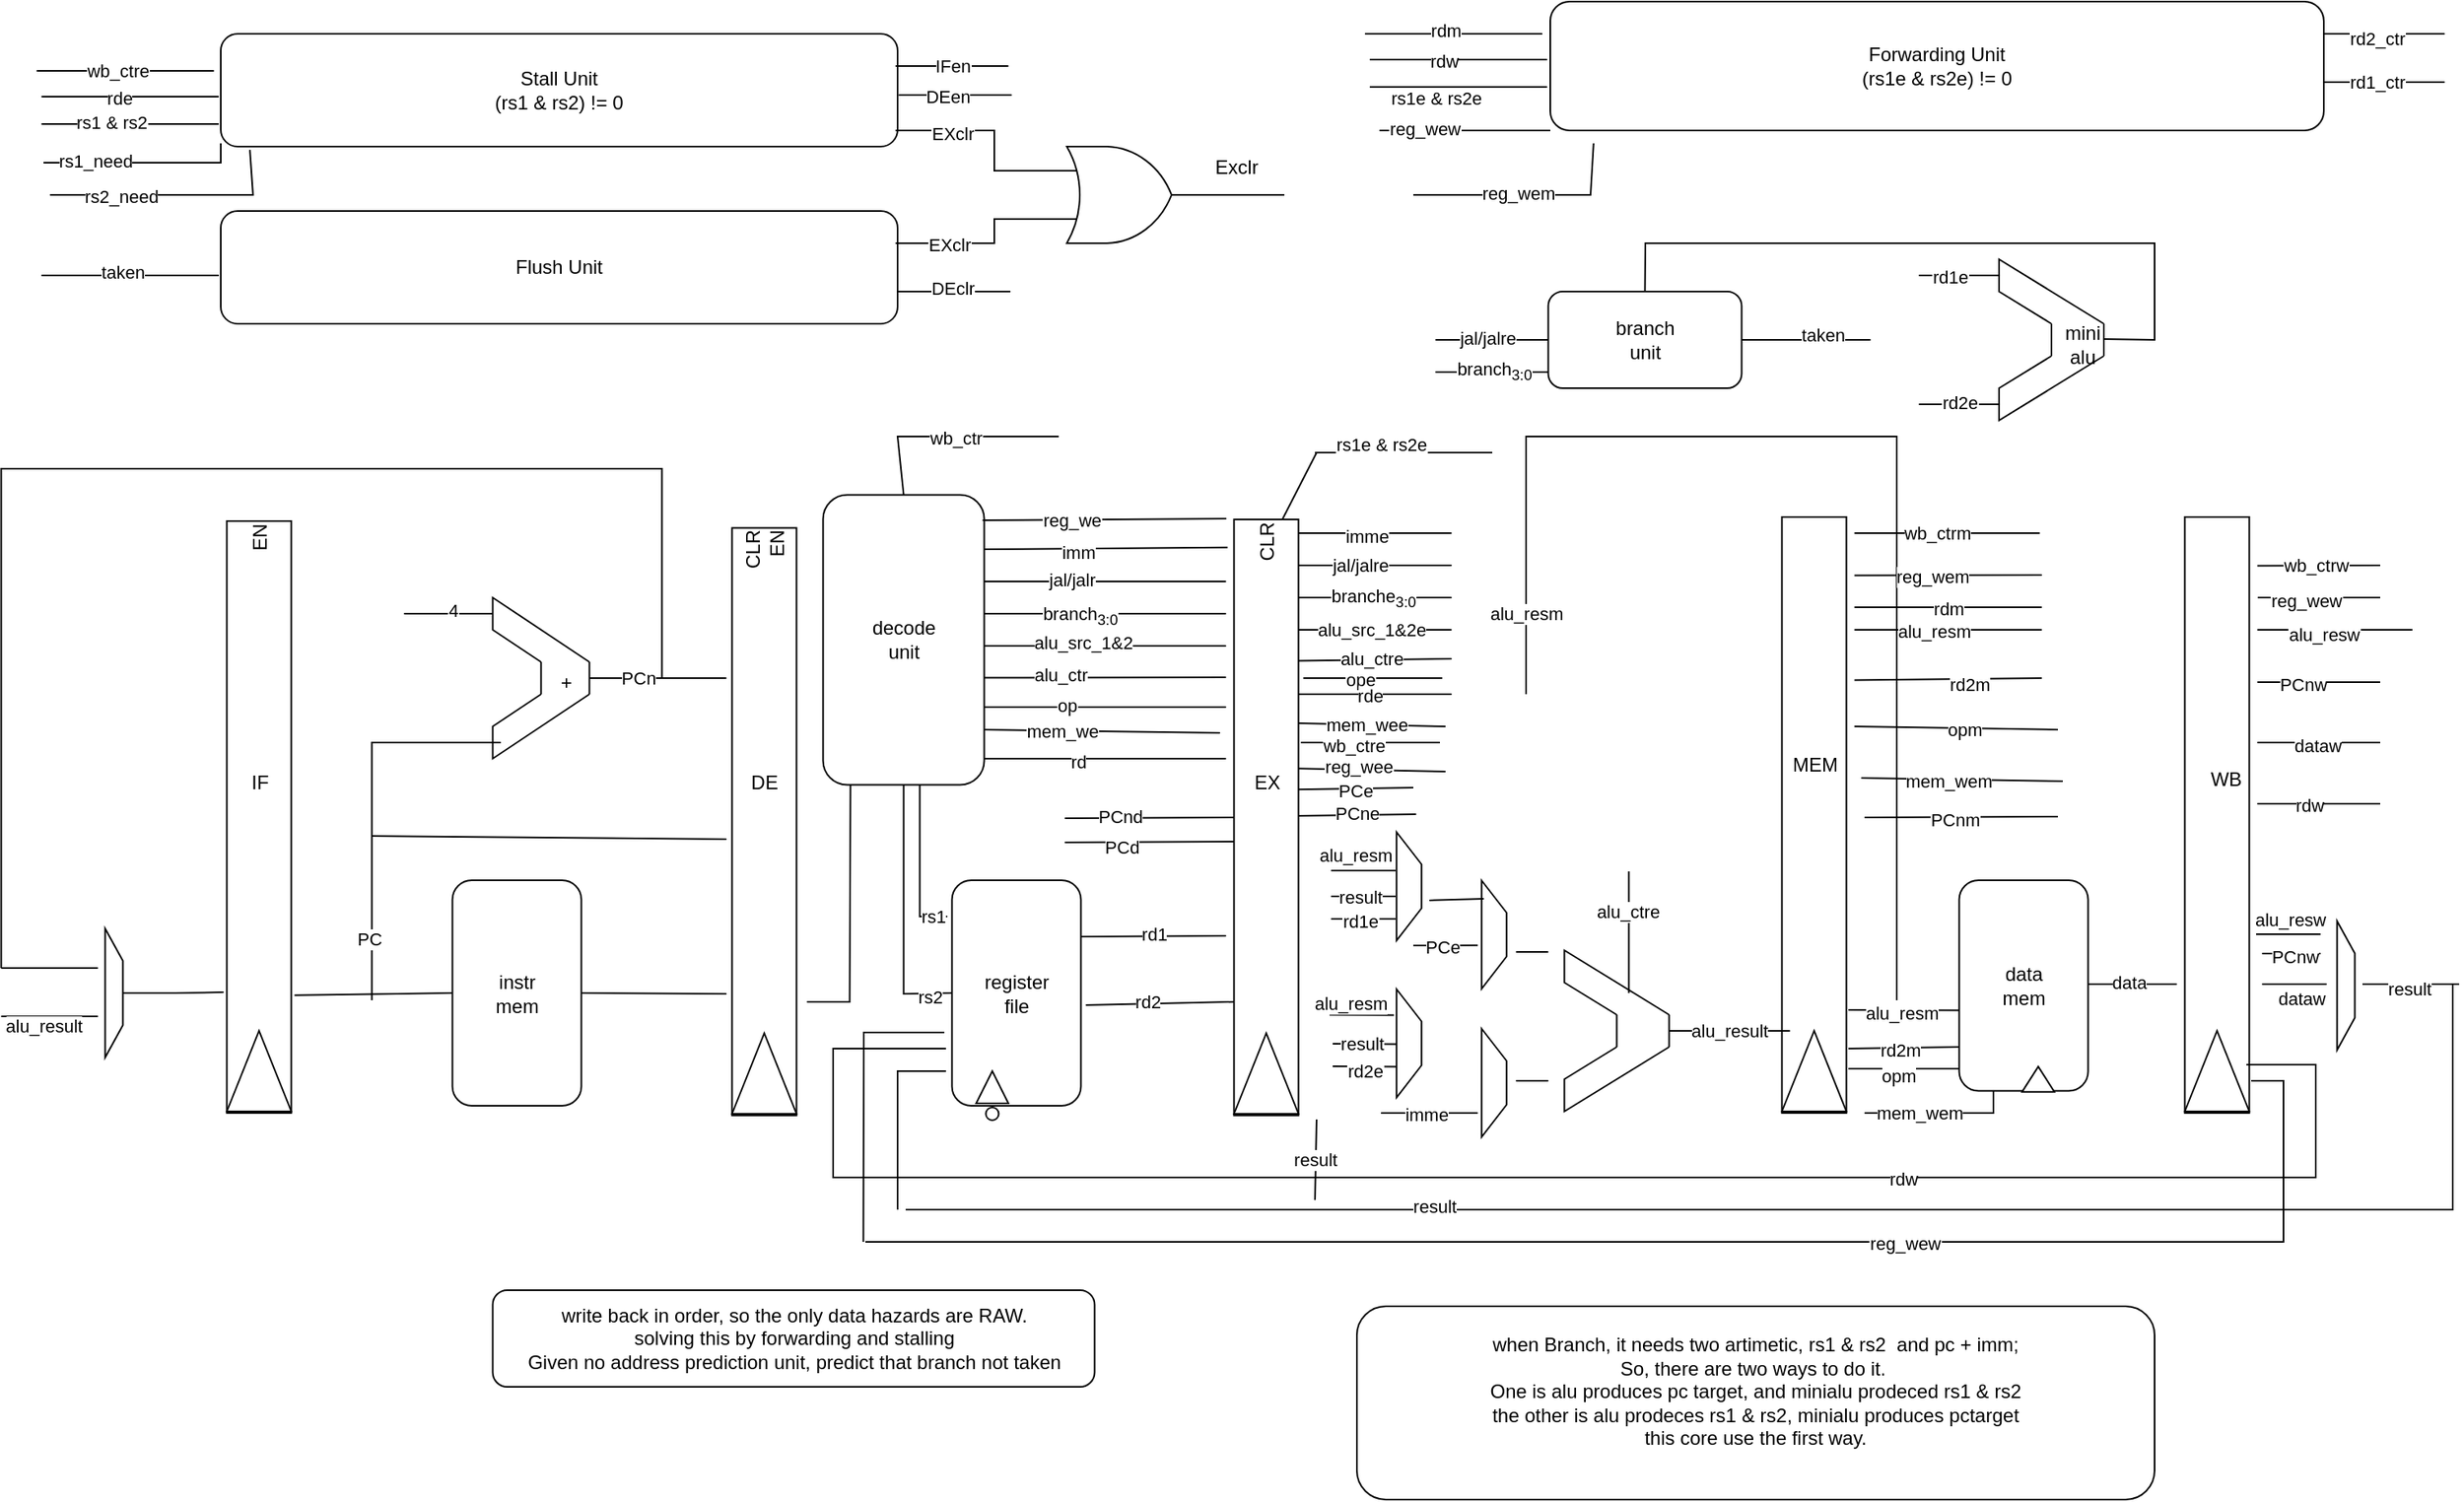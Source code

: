<mxfile version="26.2.9">
  <diagram name="Page-1" id="StYZJcCEQKMgn_R7Sx6w">
    <mxGraphModel dx="1668" dy="1111" grid="1" gridSize="10" guides="1" tooltips="1" connect="1" arrows="1" fold="1" page="1" pageScale="1" pageWidth="850" pageHeight="1100" math="0" shadow="0">
      <root>
        <mxCell id="0" />
        <mxCell id="1" parent="0" />
        <mxCell id="P6e8AEhCtGOh2EU1g-Fo-20" value="write back in order, so the only data hazards are RAW.&lt;div&gt;solving this by forwarding and stalling&lt;/div&gt;&lt;div&gt;Given no address prediction unit, predict that branch not taken&lt;/div&gt;" style="rounded=1;whiteSpace=wrap;html=1;" parent="1" vertex="1">
          <mxGeometry x="428.75" y="890" width="373.5" height="60" as="geometry" />
        </mxCell>
        <mxCell id="Wlrv1BH2EtyuIiHUKAzt-6" value="instr&lt;div&gt;mem&lt;/div&gt;" style="rounded=1;whiteSpace=wrap;html=1;" parent="1" vertex="1">
          <mxGeometry x="403.75" y="635.5" width="80" height="140" as="geometry" />
        </mxCell>
        <mxCell id="Wlrv1BH2EtyuIiHUKAzt-10" value="" style="shape=trapezoid;perimeter=trapezoidPerimeter;whiteSpace=wrap;html=1;fixedSize=1;rotation=90;" parent="1" vertex="1">
          <mxGeometry x="153.75" y="700" width="80" height="11" as="geometry" />
        </mxCell>
        <mxCell id="Wlrv1BH2EtyuIiHUKAzt-24" value="&lt;div&gt;EN&lt;/div&gt;" style="rounded=0;whiteSpace=wrap;html=1;rotation=-90;align=right;" parent="1" vertex="1">
          <mxGeometry x="100" y="576.25" width="367.5" height="40" as="geometry" />
        </mxCell>
        <mxCell id="Wlrv1BH2EtyuIiHUKAzt-26" value="" style="triangle;whiteSpace=wrap;html=1;rotation=-90;" parent="1" vertex="1">
          <mxGeometry x="258.75" y="734" width="50" height="40" as="geometry" />
        </mxCell>
        <mxCell id="Wlrv1BH2EtyuIiHUKAzt-27" value="&lt;div&gt;CLR&lt;/div&gt;&lt;div&gt;EN&lt;/div&gt;" style="rounded=0;whiteSpace=wrap;html=1;rotation=-90;align=right;" parent="1" vertex="1">
          <mxGeometry x="414.88" y="579.13" width="364.75" height="40" as="geometry" />
        </mxCell>
        <mxCell id="Wlrv1BH2EtyuIiHUKAzt-28" value="" style="triangle;whiteSpace=wrap;html=1;rotation=-90;" parent="1" vertex="1">
          <mxGeometry x="572.25" y="735.5" width="50" height="40" as="geometry" />
        </mxCell>
        <mxCell id="Wlrv1BH2EtyuIiHUKAzt-29" value="&lt;div&gt;CLR&lt;/div&gt;" style="rounded=0;whiteSpace=wrap;html=1;rotation=-90;align=right;" parent="1" vertex="1">
          <mxGeometry x="723.75" y="576.5" width="370" height="40" as="geometry" />
        </mxCell>
        <mxCell id="Wlrv1BH2EtyuIiHUKAzt-30" value="" style="triangle;whiteSpace=wrap;html=1;rotation=-90;" parent="1" vertex="1">
          <mxGeometry x="883.75" y="735.5" width="50" height="40" as="geometry" />
        </mxCell>
        <mxCell id="Wlrv1BH2EtyuIiHUKAzt-31" value="" style="rounded=0;whiteSpace=wrap;html=1;rotation=-90;align=right;" parent="1" vertex="1">
          <mxGeometry x="1063.75" y="575" width="370" height="40" as="geometry" />
        </mxCell>
        <mxCell id="Wlrv1BH2EtyuIiHUKAzt-32" value="" style="triangle;whiteSpace=wrap;html=1;rotation=-90;" parent="1" vertex="1">
          <mxGeometry x="1223.75" y="734" width="50" height="40" as="geometry" />
        </mxCell>
        <mxCell id="Wlrv1BH2EtyuIiHUKAzt-33" value="" style="rounded=0;whiteSpace=wrap;html=1;rotation=-90;align=right;" parent="1" vertex="1">
          <mxGeometry x="1313.75" y="575" width="370" height="40" as="geometry" />
        </mxCell>
        <mxCell id="Wlrv1BH2EtyuIiHUKAzt-34" value="" style="triangle;whiteSpace=wrap;html=1;rotation=-90;" parent="1" vertex="1">
          <mxGeometry x="1473.75" y="734" width="50" height="40" as="geometry" />
        </mxCell>
        <mxCell id="Wlrv1BH2EtyuIiHUKAzt-35" value="IF" style="text;html=1;align=center;verticalAlign=middle;resizable=0;points=[];autosize=1;strokeColor=none;fillColor=none;" parent="1" vertex="1">
          <mxGeometry x="268.75" y="560" width="30" height="30" as="geometry" />
        </mxCell>
        <mxCell id="Wlrv1BH2EtyuIiHUKAzt-36" value="DE" style="text;html=1;align=center;verticalAlign=middle;resizable=0;points=[];autosize=1;strokeColor=none;fillColor=none;" parent="1" vertex="1">
          <mxGeometry x="577.25" y="560" width="40" height="30" as="geometry" />
        </mxCell>
        <mxCell id="Wlrv1BH2EtyuIiHUKAzt-37" value="EX" style="text;html=1;align=center;verticalAlign=middle;resizable=0;points=[];autosize=1;strokeColor=none;fillColor=none;" parent="1" vertex="1">
          <mxGeometry x="888.75" y="559.5" width="40" height="30" as="geometry" />
        </mxCell>
        <mxCell id="Wlrv1BH2EtyuIiHUKAzt-38" value="MEM" style="text;html=1;align=center;verticalAlign=middle;resizable=0;points=[];autosize=1;strokeColor=none;fillColor=none;" parent="1" vertex="1">
          <mxGeometry x="1223.75" y="549.13" width="50" height="30" as="geometry" />
        </mxCell>
        <mxCell id="Wlrv1BH2EtyuIiHUKAzt-39" value="WB" style="text;html=1;align=center;verticalAlign=middle;resizable=0;points=[];autosize=1;strokeColor=none;fillColor=none;" parent="1" vertex="1">
          <mxGeometry x="1483.75" y="558" width="40" height="30" as="geometry" />
        </mxCell>
        <mxCell id="Wlrv1BH2EtyuIiHUKAzt-41" style="edgeStyle=orthogonalEdgeStyle;rounded=0;orthogonalLoop=1;jettySize=auto;html=1;exitX=0.5;exitY=0;exitDx=0;exitDy=0;entryX=0.204;entryY=-0.05;entryDx=0;entryDy=0;entryPerimeter=0;endArrow=none;startFill=0;" parent="1" source="Wlrv1BH2EtyuIiHUKAzt-10" target="Wlrv1BH2EtyuIiHUKAzt-24" edge="1">
          <mxGeometry relative="1" as="geometry" />
        </mxCell>
        <mxCell id="Wlrv1BH2EtyuIiHUKAzt-42" value="" style="endArrow=none;html=1;rounded=0;exitX=0.199;exitY=1.05;exitDx=0;exitDy=0;exitPerimeter=0;entryX=0;entryY=0.5;entryDx=0;entryDy=0;" parent="1" source="Wlrv1BH2EtyuIiHUKAzt-24" target="Wlrv1BH2EtyuIiHUKAzt-6" edge="1">
          <mxGeometry width="50" height="50" relative="1" as="geometry">
            <mxPoint x="513.75" y="830" as="sourcePoint" />
            <mxPoint x="563.75" y="780" as="targetPoint" />
          </mxGeometry>
        </mxCell>
        <mxCell id="Wlrv1BH2EtyuIiHUKAzt-43" value="" style="endArrow=none;html=1;rounded=0;" parent="1" edge="1">
          <mxGeometry width="50" height="50" relative="1" as="geometry">
            <mxPoint x="353.75" y="704" as="sourcePoint" />
            <mxPoint x="433.75" y="550" as="targetPoint" />
            <Array as="points">
              <mxPoint x="353.75" y="550" />
            </Array>
          </mxGeometry>
        </mxCell>
        <mxCell id="Wlrv1BH2EtyuIiHUKAzt-46" value="PC" style="edgeLabel;html=1;align=center;verticalAlign=middle;resizable=0;points=[];" parent="Wlrv1BH2EtyuIiHUKAzt-43" vertex="1" connectable="0">
          <mxGeometry x="-0.727" y="2" relative="1" as="geometry">
            <mxPoint as="offset" />
          </mxGeometry>
        </mxCell>
        <mxCell id="Wlrv1BH2EtyuIiHUKAzt-45" value="" style="endArrow=none;html=1;rounded=0;" parent="1" edge="1">
          <mxGeometry width="50" height="50" relative="1" as="geometry">
            <mxPoint x="353.75" y="710" as="sourcePoint" />
            <mxPoint x="353.75" y="704" as="targetPoint" />
            <Array as="points" />
          </mxGeometry>
        </mxCell>
        <mxCell id="Wlrv1BH2EtyuIiHUKAzt-54" value="" style="group" parent="1" vertex="1" connectable="0">
          <mxGeometry x="428.75" y="460" width="60" height="100" as="geometry" />
        </mxCell>
        <mxCell id="Wlrv1BH2EtyuIiHUKAzt-49" value="" style="endArrow=none;html=1;rounded=0;" parent="Wlrv1BH2EtyuIiHUKAzt-54" edge="1">
          <mxGeometry width="50" height="50" relative="1" as="geometry">
            <mxPoint x="30" y="40" as="sourcePoint" />
            <mxPoint x="60" y="40" as="targetPoint" />
            <Array as="points">
              <mxPoint y="20" />
              <mxPoint />
            </Array>
          </mxGeometry>
        </mxCell>
        <mxCell id="Wlrv1BH2EtyuIiHUKAzt-51" value="" style="endArrow=none;html=1;rounded=0;" parent="Wlrv1BH2EtyuIiHUKAzt-54" edge="1">
          <mxGeometry width="50" height="50" relative="1" as="geometry">
            <mxPoint x="30" y="60" as="sourcePoint" />
            <mxPoint x="60" y="60" as="targetPoint" />
            <Array as="points">
              <mxPoint y="80" />
              <mxPoint y="100" />
            </Array>
          </mxGeometry>
        </mxCell>
        <mxCell id="Wlrv1BH2EtyuIiHUKAzt-52" value="" style="endArrow=none;html=1;rounded=0;" parent="Wlrv1BH2EtyuIiHUKAzt-54" edge="1">
          <mxGeometry width="50" height="50" relative="1" as="geometry">
            <mxPoint x="60" y="60" as="sourcePoint" />
            <mxPoint x="60" y="40" as="targetPoint" />
          </mxGeometry>
        </mxCell>
        <mxCell id="Wlrv1BH2EtyuIiHUKAzt-53" value="" style="endArrow=none;html=1;rounded=0;" parent="Wlrv1BH2EtyuIiHUKAzt-54" edge="1">
          <mxGeometry width="50" height="50" relative="1" as="geometry">
            <mxPoint x="30" y="60" as="sourcePoint" />
            <mxPoint x="30" y="40" as="targetPoint" />
          </mxGeometry>
        </mxCell>
        <mxCell id="Wlrv1BH2EtyuIiHUKAzt-55" value="" style="group" parent="1" vertex="1" connectable="0">
          <mxGeometry x="1363.5" y="250" width="65" height="100" as="geometry" />
        </mxCell>
        <mxCell id="Wlrv1BH2EtyuIiHUKAzt-56" value="" style="endArrow=none;html=1;rounded=0;" parent="Wlrv1BH2EtyuIiHUKAzt-55" edge="1">
          <mxGeometry width="50" height="50" relative="1" as="geometry">
            <mxPoint x="32.5" y="40" as="sourcePoint" />
            <mxPoint x="65" y="40" as="targetPoint" />
            <Array as="points">
              <mxPoint y="20" />
              <mxPoint />
            </Array>
          </mxGeometry>
        </mxCell>
        <mxCell id="Wlrv1BH2EtyuIiHUKAzt-57" value="" style="endArrow=none;html=1;rounded=0;" parent="Wlrv1BH2EtyuIiHUKAzt-55" edge="1">
          <mxGeometry width="50" height="50" relative="1" as="geometry">
            <mxPoint x="32.5" y="60" as="sourcePoint" />
            <mxPoint x="65" y="60" as="targetPoint" />
            <Array as="points">
              <mxPoint y="80" />
              <mxPoint y="100" />
            </Array>
          </mxGeometry>
        </mxCell>
        <mxCell id="Wlrv1BH2EtyuIiHUKAzt-58" value="" style="endArrow=none;html=1;rounded=0;" parent="Wlrv1BH2EtyuIiHUKAzt-55" edge="1">
          <mxGeometry width="50" height="50" relative="1" as="geometry">
            <mxPoint x="65" y="60" as="sourcePoint" />
            <mxPoint x="65" y="40" as="targetPoint" />
          </mxGeometry>
        </mxCell>
        <mxCell id="Wlrv1BH2EtyuIiHUKAzt-59" value="" style="endArrow=none;html=1;rounded=0;" parent="Wlrv1BH2EtyuIiHUKAzt-55" edge="1">
          <mxGeometry width="50" height="50" relative="1" as="geometry">
            <mxPoint x="32.5" y="60" as="sourcePoint" />
            <mxPoint x="32.5" y="40" as="targetPoint" />
          </mxGeometry>
        </mxCell>
        <mxCell id="Wlrv1BH2EtyuIiHUKAzt-61" value="" style="endArrow=none;html=1;rounded=0;" parent="1" edge="1">
          <mxGeometry width="50" height="50" relative="1" as="geometry">
            <mxPoint x="373.75" y="470" as="sourcePoint" />
            <mxPoint x="428.75" y="470" as="targetPoint" />
          </mxGeometry>
        </mxCell>
        <mxCell id="Wlrv1BH2EtyuIiHUKAzt-62" value="4" style="edgeLabel;html=1;align=center;verticalAlign=middle;resizable=0;points=[];" parent="Wlrv1BH2EtyuIiHUKAzt-61" vertex="1" connectable="0">
          <mxGeometry x="0.091" y="2" relative="1" as="geometry">
            <mxPoint as="offset" />
          </mxGeometry>
        </mxCell>
        <mxCell id="Wlrv1BH2EtyuIiHUKAzt-63" value="" style="endArrow=none;html=1;rounded=0;" parent="1" edge="1">
          <mxGeometry width="50" height="50" relative="1" as="geometry">
            <mxPoint x="488.75" y="510" as="sourcePoint" />
            <mxPoint x="573.75" y="510" as="targetPoint" />
          </mxGeometry>
        </mxCell>
        <mxCell id="Wlrv1BH2EtyuIiHUKAzt-136" value="PCn" style="edgeLabel;html=1;align=center;verticalAlign=middle;resizable=0;points=[];" parent="Wlrv1BH2EtyuIiHUKAzt-63" vertex="1" connectable="0">
          <mxGeometry x="-0.294" relative="1" as="geometry">
            <mxPoint as="offset" />
          </mxGeometry>
        </mxCell>
        <mxCell id="Wlrv1BH2EtyuIiHUKAzt-64" value="" style="endArrow=none;html=1;rounded=0;" parent="1" edge="1">
          <mxGeometry width="50" height="50" relative="1" as="geometry">
            <mxPoint x="353.75" y="608" as="sourcePoint" />
            <mxPoint x="573.75" y="610" as="targetPoint" />
          </mxGeometry>
        </mxCell>
        <mxCell id="Wlrv1BH2EtyuIiHUKAzt-65" value="+" style="text;html=1;align=center;verticalAlign=middle;resizable=0;points=[];autosize=1;strokeColor=none;fillColor=none;" parent="1" vertex="1">
          <mxGeometry x="458.75" y="498" width="30" height="30" as="geometry" />
        </mxCell>
        <mxCell id="Wlrv1BH2EtyuIiHUKAzt-66" value="" style="endArrow=none;html=1;rounded=0;" parent="1" edge="1">
          <mxGeometry width="50" height="50" relative="1" as="geometry">
            <mxPoint x="123.75" y="690" as="sourcePoint" />
            <mxPoint x="183.75" y="690" as="targetPoint" />
          </mxGeometry>
        </mxCell>
        <mxCell id="Wlrv1BH2EtyuIiHUKAzt-67" value="" style="endArrow=none;html=1;rounded=0;" parent="1" edge="1">
          <mxGeometry width="50" height="50" relative="1" as="geometry">
            <mxPoint x="123.75" y="720" as="sourcePoint" />
            <mxPoint x="183.75" y="720" as="targetPoint" />
          </mxGeometry>
        </mxCell>
        <mxCell id="TAjZ4tMBE7X3chAODU8h-30" value="alu_result" style="edgeLabel;html=1;align=center;verticalAlign=middle;resizable=0;points=[];" parent="Wlrv1BH2EtyuIiHUKAzt-67" vertex="1" connectable="0">
          <mxGeometry x="-0.158" y="-6" relative="1" as="geometry">
            <mxPoint as="offset" />
          </mxGeometry>
        </mxCell>
        <mxCell id="Wlrv1BH2EtyuIiHUKAzt-69" value="" style="endArrow=none;html=1;rounded=0;" parent="1" edge="1">
          <mxGeometry width="50" height="50" relative="1" as="geometry">
            <mxPoint x="123.75" y="690" as="sourcePoint" />
            <mxPoint x="533.75" y="510" as="targetPoint" />
            <Array as="points">
              <mxPoint x="123.75" y="380" />
              <mxPoint x="533.75" y="380" />
            </Array>
          </mxGeometry>
        </mxCell>
        <mxCell id="Wlrv1BH2EtyuIiHUKAzt-70" value="" style="endArrow=none;html=1;rounded=0;exitX=1;exitY=0.5;exitDx=0;exitDy=0;" parent="1" source="Wlrv1BH2EtyuIiHUKAzt-6" edge="1">
          <mxGeometry width="50" height="50" relative="1" as="geometry">
            <mxPoint x="523.75" y="750" as="sourcePoint" />
            <mxPoint x="573.75" y="706" as="targetPoint" />
          </mxGeometry>
        </mxCell>
        <mxCell id="Wlrv1BH2EtyuIiHUKAzt-71" value="register&lt;div&gt;file&lt;/div&gt;" style="rounded=1;whiteSpace=wrap;html=1;" parent="1" vertex="1">
          <mxGeometry x="713.75" y="635.5" width="80" height="140" as="geometry" />
        </mxCell>
        <mxCell id="Wlrv1BH2EtyuIiHUKAzt-76" value="" style="endArrow=none;html=1;rounded=0;exitX=1;exitY=0.25;exitDx=0;exitDy=0;" parent="1" source="Wlrv1BH2EtyuIiHUKAzt-71" edge="1">
          <mxGeometry width="50" height="50" relative="1" as="geometry">
            <mxPoint x="778.75" y="720" as="sourcePoint" />
            <mxPoint x="883.75" y="670" as="targetPoint" />
          </mxGeometry>
        </mxCell>
        <mxCell id="Wlrv1BH2EtyuIiHUKAzt-77" value="rd1" style="edgeLabel;html=1;align=center;verticalAlign=middle;resizable=0;points=[];" parent="Wlrv1BH2EtyuIiHUKAzt-76" vertex="1" connectable="0">
          <mxGeometry x="0.0" y="2" relative="1" as="geometry">
            <mxPoint as="offset" />
          </mxGeometry>
        </mxCell>
        <mxCell id="Wlrv1BH2EtyuIiHUKAzt-78" value="" style="endArrow=none;html=1;rounded=0;exitX=1.038;exitY=0.554;exitDx=0;exitDy=0;exitPerimeter=0;" parent="1" source="Wlrv1BH2EtyuIiHUKAzt-71" edge="1">
          <mxGeometry width="50" height="50" relative="1" as="geometry">
            <mxPoint x="838.75" y="761" as="sourcePoint" />
            <mxPoint x="888.75" y="711" as="targetPoint" />
          </mxGeometry>
        </mxCell>
        <mxCell id="Wlrv1BH2EtyuIiHUKAzt-79" value="rd2" style="edgeLabel;html=1;align=center;verticalAlign=middle;resizable=0;points=[];" parent="Wlrv1BH2EtyuIiHUKAzt-78" vertex="1" connectable="0">
          <mxGeometry x="-0.174" y="1" relative="1" as="geometry">
            <mxPoint as="offset" />
          </mxGeometry>
        </mxCell>
        <mxCell id="Wlrv1BH2EtyuIiHUKAzt-80" value="" style="endArrow=none;html=1;rounded=0;entryX=0.17;entryY=0.993;entryDx=0;entryDy=0;entryPerimeter=0;" parent="1" target="Wlrv1BH2EtyuIiHUKAzt-82" edge="1">
          <mxGeometry width="50" height="50" relative="1" as="geometry">
            <mxPoint x="623.75" y="711" as="sourcePoint" />
            <mxPoint x="650.75" y="600" as="targetPoint" />
            <Array as="points">
              <mxPoint x="650.25" y="711" />
            </Array>
          </mxGeometry>
        </mxCell>
        <mxCell id="Wlrv1BH2EtyuIiHUKAzt-82" value="decode&lt;div&gt;unit&lt;/div&gt;" style="rounded=1;whiteSpace=wrap;html=1;" parent="1" vertex="1">
          <mxGeometry x="633.75" y="396.25" width="100" height="180" as="geometry" />
        </mxCell>
        <mxCell id="Wlrv1BH2EtyuIiHUKAzt-83" value="" style="endArrow=none;html=1;rounded=0;exitX=-0.037;exitY=0.161;exitDx=0;exitDy=0;exitPerimeter=0;" parent="1" source="Wlrv1BH2EtyuIiHUKAzt-71" edge="1">
          <mxGeometry width="50" height="50" relative="1" as="geometry">
            <mxPoint x="693.75" y="640" as="sourcePoint" />
            <mxPoint x="693.75" y="576.25" as="targetPoint" />
            <Array as="points">
              <mxPoint x="693.75" y="658" />
            </Array>
          </mxGeometry>
        </mxCell>
        <mxCell id="Wlrv1BH2EtyuIiHUKAzt-87" value="rs1" style="edgeLabel;html=1;align=center;verticalAlign=middle;resizable=0;points=[];" parent="Wlrv1BH2EtyuIiHUKAzt-83" vertex="1" connectable="0">
          <mxGeometry x="-0.817" relative="1" as="geometry">
            <mxPoint as="offset" />
          </mxGeometry>
        </mxCell>
        <mxCell id="Wlrv1BH2EtyuIiHUKAzt-85" value="" style="endArrow=none;html=1;rounded=0;entryX=0.5;entryY=1;entryDx=0;entryDy=0;exitX=0;exitY=0.5;exitDx=0;exitDy=0;" parent="1" source="Wlrv1BH2EtyuIiHUKAzt-71" target="Wlrv1BH2EtyuIiHUKAzt-82" edge="1">
          <mxGeometry width="50" height="50" relative="1" as="geometry">
            <mxPoint x="523.75" y="750" as="sourcePoint" />
            <mxPoint x="573.75" y="700" as="targetPoint" />
            <Array as="points">
              <mxPoint x="683.75" y="706" />
            </Array>
          </mxGeometry>
        </mxCell>
        <mxCell id="Wlrv1BH2EtyuIiHUKAzt-88" value="rs2" style="edgeLabel;html=1;align=center;verticalAlign=middle;resizable=0;points=[];" parent="Wlrv1BH2EtyuIiHUKAzt-85" vertex="1" connectable="0">
          <mxGeometry x="-0.824" y="2" relative="1" as="geometry">
            <mxPoint as="offset" />
          </mxGeometry>
        </mxCell>
        <mxCell id="Wlrv1BH2EtyuIiHUKAzt-89" value="" style="endArrow=none;html=1;rounded=0;" parent="1" edge="1">
          <mxGeometry width="50" height="50" relative="1" as="geometry">
            <mxPoint x="733.75" y="560" as="sourcePoint" />
            <mxPoint x="883.75" y="560" as="targetPoint" />
          </mxGeometry>
        </mxCell>
        <mxCell id="Wlrv1BH2EtyuIiHUKAzt-90" value="rd" style="edgeLabel;html=1;align=center;verticalAlign=middle;resizable=0;points=[];" parent="Wlrv1BH2EtyuIiHUKAzt-89" vertex="1" connectable="0">
          <mxGeometry x="-0.227" y="-3" relative="1" as="geometry">
            <mxPoint y="-1" as="offset" />
          </mxGeometry>
        </mxCell>
        <mxCell id="Wlrv1BH2EtyuIiHUKAzt-91" value="" style="endArrow=none;html=1;rounded=0;" parent="1" edge="1">
          <mxGeometry width="50" height="50" relative="1" as="geometry">
            <mxPoint x="733.75" y="509.75" as="sourcePoint" />
            <mxPoint x="883.75" y="509.5" as="targetPoint" />
          </mxGeometry>
        </mxCell>
        <mxCell id="Wlrv1BH2EtyuIiHUKAzt-116" value="alu_ctr" style="edgeLabel;html=1;align=center;verticalAlign=middle;resizable=0;points=[];" parent="Wlrv1BH2EtyuIiHUKAzt-91" vertex="1" connectable="0">
          <mxGeometry x="-0.373" y="2" relative="1" as="geometry">
            <mxPoint as="offset" />
          </mxGeometry>
        </mxCell>
        <mxCell id="Wlrv1BH2EtyuIiHUKAzt-92" value="" style="endArrow=none;html=1;rounded=0;entryX=0.953;entryY=-0.1;entryDx=0;entryDy=0;entryPerimeter=0;" parent="1" target="Wlrv1BH2EtyuIiHUKAzt-29" edge="1">
          <mxGeometry width="50" height="50" relative="1" as="geometry">
            <mxPoint x="733.75" y="430" as="sourcePoint" />
            <mxPoint x="783.75" y="380" as="targetPoint" />
          </mxGeometry>
        </mxCell>
        <mxCell id="Wlrv1BH2EtyuIiHUKAzt-93" value="imm" style="edgeLabel;html=1;align=center;verticalAlign=middle;resizable=0;points=[];" parent="Wlrv1BH2EtyuIiHUKAzt-92" vertex="1" connectable="0">
          <mxGeometry x="-0.232" y="-2" relative="1" as="geometry">
            <mxPoint as="offset" />
          </mxGeometry>
        </mxCell>
        <mxCell id="Wlrv1BH2EtyuIiHUKAzt-94" value="" style="endArrow=none;html=1;rounded=0;" parent="1" edge="1">
          <mxGeometry width="50" height="50" relative="1" as="geometry">
            <mxPoint x="733.75" y="450" as="sourcePoint" />
            <mxPoint x="883.75" y="450" as="targetPoint" />
          </mxGeometry>
        </mxCell>
        <mxCell id="Wlrv1BH2EtyuIiHUKAzt-110" value="jal/jalr" style="edgeLabel;html=1;align=center;verticalAlign=middle;resizable=0;points=[];" parent="Wlrv1BH2EtyuIiHUKAzt-94" vertex="1" connectable="0">
          <mxGeometry x="-0.28" y="1" relative="1" as="geometry">
            <mxPoint as="offset" />
          </mxGeometry>
        </mxCell>
        <mxCell id="Wlrv1BH2EtyuIiHUKAzt-101" value="branch&lt;div&gt;unit&lt;/div&gt;" style="rounded=1;whiteSpace=wrap;html=1;" parent="1" vertex="1">
          <mxGeometry x="1083.75" y="270" width="120" height="60" as="geometry" />
        </mxCell>
        <mxCell id="Wlrv1BH2EtyuIiHUKAzt-104" value="" style="endArrow=none;html=1;rounded=0;" parent="1" edge="1">
          <mxGeometry width="50" height="50" relative="1" as="geometry">
            <mxPoint x="1013.75" y="320" as="sourcePoint" />
            <mxPoint x="1083.75" y="320" as="targetPoint" />
          </mxGeometry>
        </mxCell>
        <mxCell id="Wlrv1BH2EtyuIiHUKAzt-105" value="branch&lt;sub&gt;3:0&lt;/sub&gt;" style="edgeLabel;html=1;align=center;verticalAlign=middle;resizable=0;points=[];" parent="Wlrv1BH2EtyuIiHUKAzt-104" vertex="1" connectable="0">
          <mxGeometry x="-0.286" relative="1" as="geometry">
            <mxPoint x="11" as="offset" />
          </mxGeometry>
        </mxCell>
        <mxCell id="Wlrv1BH2EtyuIiHUKAzt-106" value="" style="endArrow=none;html=1;rounded=0;" parent="1" edge="1">
          <mxGeometry width="50" height="50" relative="1" as="geometry">
            <mxPoint x="1203.75" y="300" as="sourcePoint" />
            <mxPoint x="1283.75" y="300" as="targetPoint" />
          </mxGeometry>
        </mxCell>
        <mxCell id="Wlrv1BH2EtyuIiHUKAzt-107" value="taken" style="edgeLabel;html=1;align=center;verticalAlign=middle;resizable=0;points=[];" parent="Wlrv1BH2EtyuIiHUKAzt-106" vertex="1" connectable="0">
          <mxGeometry x="0.25" y="3" relative="1" as="geometry">
            <mxPoint as="offset" />
          </mxGeometry>
        </mxCell>
        <mxCell id="Wlrv1BH2EtyuIiHUKAzt-108" value="" style="endArrow=none;html=1;rounded=0;" parent="1" edge="1">
          <mxGeometry width="50" height="50" relative="1" as="geometry">
            <mxPoint x="1013.75" y="300" as="sourcePoint" />
            <mxPoint x="1083.75" y="300" as="targetPoint" />
          </mxGeometry>
        </mxCell>
        <mxCell id="Wlrv1BH2EtyuIiHUKAzt-294" value="jal/jalre" style="edgeLabel;html=1;align=center;verticalAlign=middle;resizable=0;points=[];" parent="Wlrv1BH2EtyuIiHUKAzt-108" vertex="1" connectable="0">
          <mxGeometry x="-0.107" y="1" relative="1" as="geometry">
            <mxPoint as="offset" />
          </mxGeometry>
        </mxCell>
        <mxCell id="Wlrv1BH2EtyuIiHUKAzt-111" value="" style="endArrow=none;html=1;rounded=0;" parent="1" edge="1">
          <mxGeometry width="50" height="50" relative="1" as="geometry">
            <mxPoint x="733.75" y="470" as="sourcePoint" />
            <mxPoint x="883.75" y="470" as="targetPoint" />
          </mxGeometry>
        </mxCell>
        <mxCell id="Wlrv1BH2EtyuIiHUKAzt-112" value="branch&lt;sub&gt;3:0&lt;/sub&gt;" style="edgeLabel;html=1;align=center;verticalAlign=middle;resizable=0;points=[];" parent="Wlrv1BH2EtyuIiHUKAzt-111" vertex="1" connectable="0">
          <mxGeometry x="-0.36" y="-2" relative="1" as="geometry">
            <mxPoint x="11" as="offset" />
          </mxGeometry>
        </mxCell>
        <mxCell id="Wlrv1BH2EtyuIiHUKAzt-113" value="" style="endArrow=none;html=1;rounded=0;" parent="1" edge="1">
          <mxGeometry width="50" height="50" relative="1" as="geometry">
            <mxPoint x="733.75" y="490" as="sourcePoint" />
            <mxPoint x="883.75" y="490" as="targetPoint" />
          </mxGeometry>
        </mxCell>
        <mxCell id="Wlrv1BH2EtyuIiHUKAzt-114" value="alu_src_1&amp;amp;2" style="edgeLabel;html=1;align=center;verticalAlign=middle;resizable=0;points=[];" parent="Wlrv1BH2EtyuIiHUKAzt-113" vertex="1" connectable="0">
          <mxGeometry x="-0.48" y="2" relative="1" as="geometry">
            <mxPoint x="22" as="offset" />
          </mxGeometry>
        </mxCell>
        <mxCell id="Wlrv1BH2EtyuIiHUKAzt-115" value="" style="endArrow=none;html=1;rounded=0;" parent="1" edge="1">
          <mxGeometry width="50" height="50" relative="1" as="geometry">
            <mxPoint x="733.75" y="528" as="sourcePoint" />
            <mxPoint x="883.75" y="528" as="targetPoint" />
          </mxGeometry>
        </mxCell>
        <mxCell id="Wlrv1BH2EtyuIiHUKAzt-199" value="op" style="edgeLabel;html=1;align=center;verticalAlign=middle;resizable=0;points=[];" parent="Wlrv1BH2EtyuIiHUKAzt-115" vertex="1" connectable="0">
          <mxGeometry x="-0.317" y="1" relative="1" as="geometry">
            <mxPoint as="offset" />
          </mxGeometry>
        </mxCell>
        <mxCell id="Wlrv1BH2EtyuIiHUKAzt-117" value="" style="shape=trapezoid;perimeter=trapezoidPerimeter;whiteSpace=wrap;html=1;fixedSize=1;rotation=90;" parent="1" vertex="1">
          <mxGeometry x="1016.5" y="661.5" width="67.25" height="15.5" as="geometry" />
        </mxCell>
        <mxCell id="Wlrv1BH2EtyuIiHUKAzt-118" value="" style="shape=trapezoid;perimeter=trapezoidPerimeter;whiteSpace=wrap;html=1;fixedSize=1;rotation=90;" parent="1" vertex="1">
          <mxGeometry x="1016.5" y="753.5" width="67.25" height="15.5" as="geometry" />
        </mxCell>
        <mxCell id="Wlrv1BH2EtyuIiHUKAzt-119" value="" style="shape=trapezoid;perimeter=trapezoidPerimeter;whiteSpace=wrap;html=1;fixedSize=1;rotation=90;" parent="1" vertex="1">
          <mxGeometry x="963.75" y="631.5" width="67.25" height="15.5" as="geometry" />
        </mxCell>
        <mxCell id="Wlrv1BH2EtyuIiHUKAzt-120" value="" style="shape=trapezoid;perimeter=trapezoidPerimeter;whiteSpace=wrap;html=1;fixedSize=1;rotation=90;" parent="1" vertex="1">
          <mxGeometry x="963.75" y="729" width="67.25" height="15.5" as="geometry" />
        </mxCell>
        <mxCell id="Wlrv1BH2EtyuIiHUKAzt-121" value="" style="endArrow=none;html=1;rounded=0;" parent="1" edge="1">
          <mxGeometry width="50" height="50" relative="1" as="geometry">
            <mxPoint x="928.75" y="420" as="sourcePoint" />
            <mxPoint x="1023.75" y="420" as="targetPoint" />
          </mxGeometry>
        </mxCell>
        <mxCell id="Wlrv1BH2EtyuIiHUKAzt-122" value="imme" style="edgeLabel;html=1;align=center;verticalAlign=middle;resizable=0;points=[];" parent="Wlrv1BH2EtyuIiHUKAzt-121" vertex="1" connectable="0">
          <mxGeometry x="-0.116" y="-2" relative="1" as="geometry">
            <mxPoint as="offset" />
          </mxGeometry>
        </mxCell>
        <mxCell id="Wlrv1BH2EtyuIiHUKAzt-123" value="" style="endArrow=none;html=1;rounded=0;" parent="1" edge="1">
          <mxGeometry width="50" height="50" relative="1" as="geometry">
            <mxPoint x="928.75" y="440" as="sourcePoint" />
            <mxPoint x="1023.75" y="440" as="targetPoint" />
          </mxGeometry>
        </mxCell>
        <mxCell id="Wlrv1BH2EtyuIiHUKAzt-124" value="jal/jalre" style="edgeLabel;html=1;align=center;verticalAlign=middle;resizable=0;points=[];" parent="Wlrv1BH2EtyuIiHUKAzt-123" vertex="1" connectable="0">
          <mxGeometry x="-0.2" relative="1" as="geometry">
            <mxPoint as="offset" />
          </mxGeometry>
        </mxCell>
        <mxCell id="Wlrv1BH2EtyuIiHUKAzt-126" value="" style="endArrow=none;html=1;rounded=0;" parent="1" edge="1">
          <mxGeometry width="50" height="50" relative="1" as="geometry">
            <mxPoint x="928.75" y="460" as="sourcePoint" />
            <mxPoint x="1023.75" y="460" as="targetPoint" />
          </mxGeometry>
        </mxCell>
        <mxCell id="Wlrv1BH2EtyuIiHUKAzt-127" value="branche&lt;sub&gt;3:0&lt;/sub&gt;" style="edgeLabel;html=1;align=center;verticalAlign=middle;resizable=0;points=[];" parent="Wlrv1BH2EtyuIiHUKAzt-126" vertex="1" connectable="0">
          <mxGeometry x="-0.284" y="-1" relative="1" as="geometry">
            <mxPoint x="12" as="offset" />
          </mxGeometry>
        </mxCell>
        <mxCell id="Wlrv1BH2EtyuIiHUKAzt-128" value="" style="endArrow=none;html=1;rounded=0;" parent="1" edge="1">
          <mxGeometry width="50" height="50" relative="1" as="geometry">
            <mxPoint x="928.75" y="480" as="sourcePoint" />
            <mxPoint x="1023.75" y="480" as="targetPoint" />
          </mxGeometry>
        </mxCell>
        <mxCell id="Wlrv1BH2EtyuIiHUKAzt-129" value="alu_src_1&amp;amp;2e" style="edgeLabel;html=1;align=center;verticalAlign=middle;resizable=0;points=[];" parent="Wlrv1BH2EtyuIiHUKAzt-128" vertex="1" connectable="0">
          <mxGeometry x="-0.347" y="-1" relative="1" as="geometry">
            <mxPoint x="14" y="-1" as="offset" />
          </mxGeometry>
        </mxCell>
        <mxCell id="Wlrv1BH2EtyuIiHUKAzt-130" value="" style="endArrow=none;html=1;rounded=0;" parent="1" edge="1">
          <mxGeometry width="50" height="50" relative="1" as="geometry">
            <mxPoint x="928.75" y="499.25" as="sourcePoint" />
            <mxPoint x="1023.75" y="498" as="targetPoint" />
          </mxGeometry>
        </mxCell>
        <mxCell id="Wlrv1BH2EtyuIiHUKAzt-131" value="alu_ctre" style="edgeLabel;html=1;align=center;verticalAlign=middle;resizable=0;points=[];" parent="Wlrv1BH2EtyuIiHUKAzt-130" vertex="1" connectable="0">
          <mxGeometry x="-0.348" y="-3" relative="1" as="geometry">
            <mxPoint x="14" y="-4" as="offset" />
          </mxGeometry>
        </mxCell>
        <mxCell id="Wlrv1BH2EtyuIiHUKAzt-132" value="data&lt;div&gt;mem&lt;/div&gt;" style="rounded=1;whiteSpace=wrap;html=1;" parent="1" vertex="1">
          <mxGeometry x="1338.75" y="635.5" width="80" height="130.75" as="geometry" />
        </mxCell>
        <mxCell id="Wlrv1BH2EtyuIiHUKAzt-133" value="" style="shape=trapezoid;perimeter=trapezoidPerimeter;whiteSpace=wrap;html=1;fixedSize=1;rotation=90;" parent="1" vertex="1">
          <mxGeometry x="1538.75" y="695.38" width="80" height="11" as="geometry" />
        </mxCell>
        <mxCell id="Wlrv1BH2EtyuIiHUKAzt-134" value="" style="endArrow=none;html=1;rounded=0;" parent="1" edge="1">
          <mxGeometry width="50" height="50" relative="1" as="geometry">
            <mxPoint x="1418.75" y="700" as="sourcePoint" />
            <mxPoint x="1473.75" y="700" as="targetPoint" />
          </mxGeometry>
        </mxCell>
        <mxCell id="Wlrv1BH2EtyuIiHUKAzt-221" value="data" style="edgeLabel;html=1;align=center;verticalAlign=middle;resizable=0;points=[];" parent="Wlrv1BH2EtyuIiHUKAzt-134" vertex="1" connectable="0">
          <mxGeometry x="-0.118" y="1" relative="1" as="geometry">
            <mxPoint as="offset" />
          </mxGeometry>
        </mxCell>
        <mxCell id="Wlrv1BH2EtyuIiHUKAzt-135" value="" style="endArrow=none;html=1;rounded=0;" parent="1" edge="1">
          <mxGeometry width="50" height="50" relative="1" as="geometry">
            <mxPoint x="1526.75" y="700" as="sourcePoint" />
            <mxPoint x="1566.75" y="700" as="targetPoint" />
          </mxGeometry>
        </mxCell>
        <mxCell id="Wlrv1BH2EtyuIiHUKAzt-227" value="dataw" style="edgeLabel;html=1;align=center;verticalAlign=middle;resizable=0;points=[];" parent="Wlrv1BH2EtyuIiHUKAzt-135" vertex="1" connectable="0">
          <mxGeometry x="0.163" y="-9" relative="1" as="geometry">
            <mxPoint as="offset" />
          </mxGeometry>
        </mxCell>
        <mxCell id="Wlrv1BH2EtyuIiHUKAzt-139" value="" style="endArrow=none;html=1;rounded=0;" parent="1" edge="1">
          <mxGeometry width="50" height="50" relative="1" as="geometry">
            <mxPoint x="1063.75" y="680" as="sourcePoint" />
            <mxPoint x="1083.75" y="680" as="targetPoint" />
          </mxGeometry>
        </mxCell>
        <mxCell id="Wlrv1BH2EtyuIiHUKAzt-140" value="" style="endArrow=none;html=1;rounded=0;" parent="1" edge="1">
          <mxGeometry width="50" height="50" relative="1" as="geometry">
            <mxPoint x="1063.75" y="760" as="sourcePoint" />
            <mxPoint x="1083.75" y="760" as="targetPoint" />
          </mxGeometry>
        </mxCell>
        <mxCell id="Wlrv1BH2EtyuIiHUKAzt-142" value="" style="endArrow=none;html=1;rounded=0;" parent="1" edge="1">
          <mxGeometry width="50" height="50" relative="1" as="geometry">
            <mxPoint x="783.75" y="612" as="sourcePoint" />
            <mxPoint x="888.75" y="611.5" as="targetPoint" />
          </mxGeometry>
        </mxCell>
        <mxCell id="Wlrv1BH2EtyuIiHUKAzt-143" value="PCd" style="edgeLabel;html=1;align=center;verticalAlign=middle;resizable=0;points=[];" parent="Wlrv1BH2EtyuIiHUKAzt-142" vertex="1" connectable="0">
          <mxGeometry x="-0.334" y="-3" relative="1" as="geometry">
            <mxPoint as="offset" />
          </mxGeometry>
        </mxCell>
        <mxCell id="Wlrv1BH2EtyuIiHUKAzt-144" value="" style="endArrow=none;html=1;rounded=0;entryX=0.5;entryY=0;entryDx=0;entryDy=0;" parent="1" target="Wlrv1BH2EtyuIiHUKAzt-29" edge="1">
          <mxGeometry width="50" height="50" relative="1" as="geometry">
            <mxPoint x="783.75" y="597" as="sourcePoint" />
            <mxPoint x="943.75" y="700" as="targetPoint" />
          </mxGeometry>
        </mxCell>
        <mxCell id="Wlrv1BH2EtyuIiHUKAzt-145" value="PCnd" style="edgeLabel;html=1;align=center;verticalAlign=middle;resizable=0;points=[];" parent="Wlrv1BH2EtyuIiHUKAzt-144" vertex="1" connectable="0">
          <mxGeometry x="-0.409" y="1" relative="1" as="geometry">
            <mxPoint x="3" as="offset" />
          </mxGeometry>
        </mxCell>
        <mxCell id="Wlrv1BH2EtyuIiHUKAzt-146" value="" style="endArrow=none;html=1;rounded=0;" parent="1" edge="1">
          <mxGeometry width="50" height="50" relative="1" as="geometry">
            <mxPoint x="1000" y="676" as="sourcePoint" />
            <mxPoint x="1040" y="675.88" as="targetPoint" />
          </mxGeometry>
        </mxCell>
        <mxCell id="Wlrv1BH2EtyuIiHUKAzt-147" value="PCe" style="edgeLabel;html=1;align=center;verticalAlign=middle;resizable=0;points=[];" parent="Wlrv1BH2EtyuIiHUKAzt-146" vertex="1" connectable="0">
          <mxGeometry x="-0.1" y="-1" relative="1" as="geometry">
            <mxPoint as="offset" />
          </mxGeometry>
        </mxCell>
        <mxCell id="Wlrv1BH2EtyuIiHUKAzt-148" value="" style="endArrow=none;html=1;rounded=0;exitX=1.206;exitY=0.383;exitDx=0;exitDy=0;exitPerimeter=0;" parent="1" edge="1">
          <mxGeometry width="50" height="50" relative="1" as="geometry">
            <mxPoint x="928.75" y="595.49" as="sourcePoint" />
            <mxPoint x="1001.76" y="594.5" as="targetPoint" />
          </mxGeometry>
        </mxCell>
        <mxCell id="Wlrv1BH2EtyuIiHUKAzt-149" value="PCne" style="edgeLabel;html=1;align=center;verticalAlign=middle;resizable=0;points=[];" parent="Wlrv1BH2EtyuIiHUKAzt-148" vertex="1" connectable="0">
          <mxGeometry x="-0.198" y="1" relative="1" as="geometry">
            <mxPoint x="7" as="offset" />
          </mxGeometry>
        </mxCell>
        <mxCell id="Wlrv1BH2EtyuIiHUKAzt-150" value="" style="endArrow=none;html=1;rounded=0;" parent="1" edge="1">
          <mxGeometry width="50" height="50" relative="1" as="geometry">
            <mxPoint x="928.75" y="579.13" as="sourcePoint" />
            <mxPoint x="1000" y="578" as="targetPoint" />
          </mxGeometry>
        </mxCell>
        <mxCell id="Wlrv1BH2EtyuIiHUKAzt-152" value="PCe" style="edgeLabel;html=1;align=center;verticalAlign=middle;resizable=0;points=[];" parent="Wlrv1BH2EtyuIiHUKAzt-150" vertex="1" connectable="0">
          <mxGeometry x="-0.011" y="-1" relative="1" as="geometry">
            <mxPoint as="offset" />
          </mxGeometry>
        </mxCell>
        <mxCell id="Wlrv1BH2EtyuIiHUKAzt-153" value="" style="endArrow=none;html=1;rounded=0;exitX=0.63;exitY=-0.315;exitDx=0;exitDy=0;exitPerimeter=0;" parent="1" source="Wlrv1BH2EtyuIiHUKAzt-119" edge="1">
          <mxGeometry width="50" height="50" relative="1" as="geometry">
            <mxPoint x="993.75" y="697" as="sourcePoint" />
            <mxPoint x="1043.75" y="647" as="targetPoint" />
          </mxGeometry>
        </mxCell>
        <mxCell id="Wlrv1BH2EtyuIiHUKAzt-154" value="" style="endArrow=none;html=1;rounded=0;" parent="1" edge="1">
          <mxGeometry width="50" height="50" relative="1" as="geometry">
            <mxPoint x="949" y="629.5" as="sourcePoint" />
            <mxPoint x="989" y="629.5" as="targetPoint" />
          </mxGeometry>
        </mxCell>
        <mxCell id="Wlrv1BH2EtyuIiHUKAzt-170" value="alu_resm" style="edgeLabel;html=1;align=center;verticalAlign=middle;resizable=0;points=[];" parent="Wlrv1BH2EtyuIiHUKAzt-154" vertex="1" connectable="0">
          <mxGeometry x="-0.35" y="4" relative="1" as="geometry">
            <mxPoint x="2" y="-6" as="offset" />
          </mxGeometry>
        </mxCell>
        <mxCell id="Wlrv1BH2EtyuIiHUKAzt-156" value="" style="endArrow=none;html=1;rounded=0;" parent="1" edge="1">
          <mxGeometry width="50" height="50" relative="1" as="geometry">
            <mxPoint x="949" y="645.5" as="sourcePoint" />
            <mxPoint x="989" y="645.5" as="targetPoint" />
          </mxGeometry>
        </mxCell>
        <mxCell id="Wlrv1BH2EtyuIiHUKAzt-183" value="result" style="edgeLabel;html=1;align=center;verticalAlign=middle;resizable=0;points=[];" parent="Wlrv1BH2EtyuIiHUKAzt-156" vertex="1" connectable="0">
          <mxGeometry x="-0.35" y="1" relative="1" as="geometry">
            <mxPoint x="5" y="1" as="offset" />
          </mxGeometry>
        </mxCell>
        <mxCell id="Wlrv1BH2EtyuIiHUKAzt-157" value="" style="endArrow=none;html=1;rounded=0;" parent="1" edge="1">
          <mxGeometry width="50" height="50" relative="1" as="geometry">
            <mxPoint x="949" y="659.5" as="sourcePoint" />
            <mxPoint x="989" y="659.5" as="targetPoint" />
          </mxGeometry>
        </mxCell>
        <mxCell id="Wlrv1BH2EtyuIiHUKAzt-158" value="rd1e" style="edgeLabel;html=1;align=center;verticalAlign=middle;resizable=0;points=[];" parent="Wlrv1BH2EtyuIiHUKAzt-157" vertex="1" connectable="0">
          <mxGeometry x="-0.1" relative="1" as="geometry">
            <mxPoint y="1" as="offset" />
          </mxGeometry>
        </mxCell>
        <mxCell id="Wlrv1BH2EtyuIiHUKAzt-159" value="" style="endArrow=none;html=1;rounded=0;" parent="1" edge="1">
          <mxGeometry width="50" height="50" relative="1" as="geometry">
            <mxPoint x="950" y="751" as="sourcePoint" />
            <mxPoint x="990" y="751.25" as="targetPoint" />
          </mxGeometry>
        </mxCell>
        <mxCell id="Wlrv1BH2EtyuIiHUKAzt-162" value="rd2e" style="edgeLabel;html=1;align=center;verticalAlign=middle;resizable=0;points=[];" parent="Wlrv1BH2EtyuIiHUKAzt-159" vertex="1" connectable="0">
          <mxGeometry x="0.001" y="-3" relative="1" as="geometry">
            <mxPoint as="offset" />
          </mxGeometry>
        </mxCell>
        <mxCell id="Wlrv1BH2EtyuIiHUKAzt-160" value="" style="endArrow=none;html=1;rounded=0;" parent="1" edge="1">
          <mxGeometry width="50" height="50" relative="1" as="geometry">
            <mxPoint x="950" y="737" as="sourcePoint" />
            <mxPoint x="990" y="737.25" as="targetPoint" />
          </mxGeometry>
        </mxCell>
        <mxCell id="Wlrv1BH2EtyuIiHUKAzt-184" value="result" style="edgeLabel;html=1;align=center;verticalAlign=middle;resizable=0;points=[];" parent="Wlrv1BH2EtyuIiHUKAzt-160" vertex="1" connectable="0">
          <mxGeometry x="-0.35" relative="1" as="geometry">
            <mxPoint x="5" as="offset" />
          </mxGeometry>
        </mxCell>
        <mxCell id="Wlrv1BH2EtyuIiHUKAzt-161" value="" style="endArrow=none;html=1;rounded=0;" parent="1" edge="1">
          <mxGeometry width="50" height="50" relative="1" as="geometry">
            <mxPoint x="948" y="719" as="sourcePoint" />
            <mxPoint x="988" y="719.25" as="targetPoint" />
          </mxGeometry>
        </mxCell>
        <mxCell id="Wlrv1BH2EtyuIiHUKAzt-163" value="" style="endArrow=none;html=1;rounded=0;" parent="1" edge="1">
          <mxGeometry width="50" height="50" relative="1" as="geometry">
            <mxPoint x="980" y="780" as="sourcePoint" />
            <mxPoint x="1040" y="780" as="targetPoint" />
          </mxGeometry>
        </mxCell>
        <mxCell id="Wlrv1BH2EtyuIiHUKAzt-164" value="imme" style="edgeLabel;html=1;align=center;verticalAlign=middle;resizable=0;points=[];" parent="Wlrv1BH2EtyuIiHUKAzt-163" vertex="1" connectable="0">
          <mxGeometry x="-0.067" y="-1" relative="1" as="geometry">
            <mxPoint as="offset" />
          </mxGeometry>
        </mxCell>
        <mxCell id="Wlrv1BH2EtyuIiHUKAzt-165" value="" style="endArrow=none;html=1;rounded=0;" parent="1" edge="1">
          <mxGeometry width="50" height="50" relative="1" as="geometry">
            <mxPoint x="1270" y="716" as="sourcePoint" />
            <mxPoint x="1338.75" y="716.25" as="targetPoint" />
          </mxGeometry>
        </mxCell>
        <mxCell id="Wlrv1BH2EtyuIiHUKAzt-168" value="alu_resm" style="edgeLabel;html=1;align=center;verticalAlign=middle;resizable=0;points=[];" parent="Wlrv1BH2EtyuIiHUKAzt-165" vertex="1" connectable="0">
          <mxGeometry x="-0.04" y="-2" relative="1" as="geometry">
            <mxPoint as="offset" />
          </mxGeometry>
        </mxCell>
        <mxCell id="Wlrv1BH2EtyuIiHUKAzt-167" value="" style="endArrow=none;html=1;rounded=0;" parent="1" edge="1">
          <mxGeometry width="50" height="50" relative="1" as="geometry">
            <mxPoint x="1300" y="710" as="sourcePoint" />
            <mxPoint x="1070" y="520" as="targetPoint" />
            <Array as="points">
              <mxPoint x="1300" y="360" />
              <mxPoint x="1070" y="360" />
            </Array>
          </mxGeometry>
        </mxCell>
        <mxCell id="Wlrv1BH2EtyuIiHUKAzt-169" value="alu_resm" style="edgeLabel;html=1;align=center;verticalAlign=middle;resizable=0;points=[];" parent="Wlrv1BH2EtyuIiHUKAzt-167" vertex="1" connectable="0">
          <mxGeometry x="0.865" relative="1" as="geometry">
            <mxPoint as="offset" />
          </mxGeometry>
        </mxCell>
        <mxCell id="Wlrv1BH2EtyuIiHUKAzt-171" value="alu_resm" style="edgeLabel;html=1;align=center;verticalAlign=middle;resizable=0;points=[];" parent="1" vertex="1" connectable="0">
          <mxGeometry x="964" y="712.5" as="geometry">
            <mxPoint x="-3" y="-1" as="offset" />
          </mxGeometry>
        </mxCell>
        <mxCell id="Wlrv1BH2EtyuIiHUKAzt-172" value="" style="endArrow=none;html=1;rounded=0;" parent="1" edge="1">
          <mxGeometry width="50" height="50" relative="1" as="geometry">
            <mxPoint x="1589" y="700" as="sourcePoint" />
            <mxPoint x="1649" y="700" as="targetPoint" />
          </mxGeometry>
        </mxCell>
        <mxCell id="Wlrv1BH2EtyuIiHUKAzt-174" value="result" style="edgeLabel;html=1;align=center;verticalAlign=middle;resizable=0;points=[];" parent="Wlrv1BH2EtyuIiHUKAzt-172" vertex="1" connectable="0">
          <mxGeometry x="-0.033" y="-3" relative="1" as="geometry">
            <mxPoint as="offset" />
          </mxGeometry>
        </mxCell>
        <mxCell id="Wlrv1BH2EtyuIiHUKAzt-175" value="" style="endArrow=none;html=1;rounded=0;" parent="1" edge="1">
          <mxGeometry width="50" height="50" relative="1" as="geometry">
            <mxPoint x="685" y="840" as="sourcePoint" />
            <mxPoint x="1645" y="700" as="targetPoint" />
            <Array as="points">
              <mxPoint x="1645" y="840" />
            </Array>
          </mxGeometry>
        </mxCell>
        <mxCell id="Wlrv1BH2EtyuIiHUKAzt-243" value="result" style="edgeLabel;html=1;align=center;verticalAlign=middle;resizable=0;points=[];" parent="Wlrv1BH2EtyuIiHUKAzt-175" vertex="1" connectable="0">
          <mxGeometry x="-0.404" y="2" relative="1" as="geometry">
            <mxPoint as="offset" />
          </mxGeometry>
        </mxCell>
        <mxCell id="Wlrv1BH2EtyuIiHUKAzt-177" value="" style="endArrow=none;html=1;rounded=0;entryX=-0.047;entryY=0.846;entryDx=0;entryDy=0;entryPerimeter=0;" parent="1" target="Wlrv1BH2EtyuIiHUKAzt-71" edge="1">
          <mxGeometry width="50" height="50" relative="1" as="geometry">
            <mxPoint x="680" y="840" as="sourcePoint" />
            <mxPoint x="733.75" y="790" as="targetPoint" />
            <Array as="points">
              <mxPoint x="680" y="754" />
            </Array>
          </mxGeometry>
        </mxCell>
        <mxCell id="Wlrv1BH2EtyuIiHUKAzt-178" value="" style="verticalLabelPosition=bottom;shadow=0;dashed=0;align=center;html=1;verticalAlign=top;shape=mxgraph.electrical.logic_gates.inverting_contact;" parent="1" vertex="1">
          <mxGeometry x="733.75" y="775.5" width="10" height="10" as="geometry" />
        </mxCell>
        <mxCell id="Wlrv1BH2EtyuIiHUKAzt-179" value="" style="triangle;whiteSpace=wrap;html=1;rotation=-90;" parent="1" vertex="1">
          <mxGeometry x="728.75" y="754" width="20" height="20" as="geometry" />
        </mxCell>
        <mxCell id="Wlrv1BH2EtyuIiHUKAzt-181" value="" style="endArrow=none;html=1;rounded=0;" parent="1" edge="1">
          <mxGeometry width="50" height="50" relative="1" as="geometry">
            <mxPoint x="940" y="784" as="sourcePoint" />
            <mxPoint x="939" y="834" as="targetPoint" />
          </mxGeometry>
        </mxCell>
        <mxCell id="Wlrv1BH2EtyuIiHUKAzt-182" value="result" style="edgeLabel;html=1;align=center;verticalAlign=middle;resizable=0;points=[];" parent="Wlrv1BH2EtyuIiHUKAzt-181" vertex="1" connectable="0">
          <mxGeometry x="0.001" y="-1" relative="1" as="geometry">
            <mxPoint as="offset" />
          </mxGeometry>
        </mxCell>
        <mxCell id="Wlrv1BH2EtyuIiHUKAzt-185" value="" style="endArrow=none;html=1;rounded=0;" parent="1" edge="1">
          <mxGeometry width="50" height="50" relative="1" as="geometry">
            <mxPoint x="1270" y="740" as="sourcePoint" />
            <mxPoint x="1338.75" y="739" as="targetPoint" />
          </mxGeometry>
        </mxCell>
        <mxCell id="Wlrv1BH2EtyuIiHUKAzt-186" value="rd2m" style="edgeLabel;html=1;align=center;verticalAlign=middle;resizable=0;points=[];" parent="Wlrv1BH2EtyuIiHUKAzt-185" vertex="1" connectable="0">
          <mxGeometry x="-0.07" y="-1" relative="1" as="geometry">
            <mxPoint as="offset" />
          </mxGeometry>
        </mxCell>
        <mxCell id="Wlrv1BH2EtyuIiHUKAzt-187" value="" style="endArrow=none;html=1;rounded=0;" parent="1" edge="1">
          <mxGeometry width="50" height="50" relative="1" as="geometry">
            <mxPoint x="1273.75" y="511.25" as="sourcePoint" />
            <mxPoint x="1390" y="510" as="targetPoint" />
          </mxGeometry>
        </mxCell>
        <mxCell id="Wlrv1BH2EtyuIiHUKAzt-188" value="rd2m" style="edgeLabel;html=1;align=center;verticalAlign=middle;resizable=0;points=[];" parent="Wlrv1BH2EtyuIiHUKAzt-187" vertex="1" connectable="0">
          <mxGeometry x="0.225" y="-3" relative="1" as="geometry">
            <mxPoint as="offset" />
          </mxGeometry>
        </mxCell>
        <mxCell id="Wlrv1BH2EtyuIiHUKAzt-190" value="" style="endArrow=none;html=1;rounded=0;" parent="1" edge="1">
          <mxGeometry width="50" height="50" relative="1" as="geometry">
            <mxPoint x="1273.75" y="540" as="sourcePoint" />
            <mxPoint x="1400" y="542" as="targetPoint" />
          </mxGeometry>
        </mxCell>
        <mxCell id="Wlrv1BH2EtyuIiHUKAzt-194" value="opm" style="edgeLabel;html=1;align=center;verticalAlign=middle;resizable=0;points=[];" parent="Wlrv1BH2EtyuIiHUKAzt-190" vertex="1" connectable="0">
          <mxGeometry x="0.081" y="-1" relative="1" as="geometry">
            <mxPoint as="offset" />
          </mxGeometry>
        </mxCell>
        <mxCell id="Wlrv1BH2EtyuIiHUKAzt-191" value="" style="triangle;whiteSpace=wrap;html=1;rotation=-90;" parent="1" vertex="1">
          <mxGeometry x="1380" y="749" width="15.63" height="20" as="geometry" />
        </mxCell>
        <mxCell id="Wlrv1BH2EtyuIiHUKAzt-192" value="" style="endArrow=none;html=1;rounded=0;" parent="1" edge="1">
          <mxGeometry width="50" height="50" relative="1" as="geometry">
            <mxPoint x="1270" y="752.5" as="sourcePoint" />
            <mxPoint x="1338.75" y="752.5" as="targetPoint" />
          </mxGeometry>
        </mxCell>
        <mxCell id="Wlrv1BH2EtyuIiHUKAzt-195" value="opm" style="edgeLabel;html=1;align=center;verticalAlign=middle;resizable=0;points=[];" parent="Wlrv1BH2EtyuIiHUKAzt-192" vertex="1" connectable="0">
          <mxGeometry x="-0.098" y="-3" relative="1" as="geometry">
            <mxPoint y="1" as="offset" />
          </mxGeometry>
        </mxCell>
        <mxCell id="Wlrv1BH2EtyuIiHUKAzt-196" value="" style="endArrow=none;html=1;rounded=0;" parent="1" edge="1">
          <mxGeometry width="50" height="50" relative="1" as="geometry">
            <mxPoint x="1280" y="780" as="sourcePoint" />
            <mxPoint x="1360" y="766.25" as="targetPoint" />
            <Array as="points">
              <mxPoint x="1360" y="780" />
            </Array>
          </mxGeometry>
        </mxCell>
        <mxCell id="Wlrv1BH2EtyuIiHUKAzt-197" value="mem_wem" style="edgeLabel;html=1;align=center;verticalAlign=middle;resizable=0;points=[];" parent="Wlrv1BH2EtyuIiHUKAzt-196" vertex="1" connectable="0">
          <mxGeometry x="-0.445" relative="1" as="geometry">
            <mxPoint x="8" as="offset" />
          </mxGeometry>
        </mxCell>
        <mxCell id="Wlrv1BH2EtyuIiHUKAzt-198" value="" style="endArrow=none;html=1;rounded=0;" parent="1" edge="1">
          <mxGeometry width="50" height="50" relative="1" as="geometry">
            <mxPoint x="733.75" y="542" as="sourcePoint" />
            <mxPoint x="880" y="544" as="targetPoint" />
          </mxGeometry>
        </mxCell>
        <mxCell id="Wlrv1BH2EtyuIiHUKAzt-200" value="mem_we" style="edgeLabel;html=1;align=center;verticalAlign=middle;resizable=0;points=[];" parent="Wlrv1BH2EtyuIiHUKAzt-198" vertex="1" connectable="0">
          <mxGeometry x="-0.34" relative="1" as="geometry">
            <mxPoint as="offset" />
          </mxGeometry>
        </mxCell>
        <mxCell id="Wlrv1BH2EtyuIiHUKAzt-202" value="" style="endArrow=none;html=1;rounded=0;" parent="1" edge="1">
          <mxGeometry width="50" height="50" relative="1" as="geometry">
            <mxPoint x="931.75" y="510" as="sourcePoint" />
            <mxPoint x="1018" y="510" as="targetPoint" />
          </mxGeometry>
        </mxCell>
        <mxCell id="Wlrv1BH2EtyuIiHUKAzt-203" value="ope" style="edgeLabel;html=1;align=center;verticalAlign=middle;resizable=0;points=[];" parent="Wlrv1BH2EtyuIiHUKAzt-202" vertex="1" connectable="0">
          <mxGeometry x="-0.183" y="-1" relative="1" as="geometry">
            <mxPoint as="offset" />
          </mxGeometry>
        </mxCell>
        <mxCell id="Wlrv1BH2EtyuIiHUKAzt-204" value="" style="endArrow=none;html=1;rounded=0;" parent="1" edge="1">
          <mxGeometry width="50" height="50" relative="1" as="geometry">
            <mxPoint x="928.75" y="538" as="sourcePoint" />
            <mxPoint x="1020" y="540" as="targetPoint" />
          </mxGeometry>
        </mxCell>
        <mxCell id="Wlrv1BH2EtyuIiHUKAzt-205" value="mem_wee" style="edgeLabel;html=1;align=center;verticalAlign=middle;resizable=0;points=[];" parent="Wlrv1BH2EtyuIiHUKAzt-204" vertex="1" connectable="0">
          <mxGeometry x="-0.293" relative="1" as="geometry">
            <mxPoint x="10" as="offset" />
          </mxGeometry>
        </mxCell>
        <mxCell id="Wlrv1BH2EtyuIiHUKAzt-206" value="" style="endArrow=none;html=1;rounded=0;" parent="1" edge="1">
          <mxGeometry width="50" height="50" relative="1" as="geometry">
            <mxPoint x="1278" y="572" as="sourcePoint" />
            <mxPoint x="1403" y="574" as="targetPoint" />
          </mxGeometry>
        </mxCell>
        <mxCell id="Wlrv1BH2EtyuIiHUKAzt-207" value="mem_wem" style="edgeLabel;html=1;align=center;verticalAlign=middle;resizable=0;points=[];" parent="Wlrv1BH2EtyuIiHUKAzt-206" vertex="1" connectable="0">
          <mxGeometry x="-0.136" y="-1" relative="1" as="geometry">
            <mxPoint as="offset" />
          </mxGeometry>
        </mxCell>
        <mxCell id="Wlrv1BH2EtyuIiHUKAzt-208" value="" style="endArrow=none;html=1;rounded=0;" parent="1" edge="1">
          <mxGeometry width="50" height="50" relative="1" as="geometry">
            <mxPoint x="1526.75" y="681.04" as="sourcePoint" />
            <mxPoint x="1563" y="681" as="targetPoint" />
          </mxGeometry>
        </mxCell>
        <mxCell id="Wlrv1BH2EtyuIiHUKAzt-223" value="PCnw" style="edgeLabel;html=1;align=center;verticalAlign=middle;resizable=0;points=[];" parent="Wlrv1BH2EtyuIiHUKAzt-208" vertex="1" connectable="0">
          <mxGeometry x="0.117" y="-2" relative="1" as="geometry">
            <mxPoint as="offset" />
          </mxGeometry>
        </mxCell>
        <mxCell id="Wlrv1BH2EtyuIiHUKAzt-209" value="" style="endArrow=none;html=1;rounded=0;exitX=1.206;exitY=0.383;exitDx=0;exitDy=0;exitPerimeter=0;" parent="1" edge="1">
          <mxGeometry width="50" height="50" relative="1" as="geometry">
            <mxPoint x="1280.0" y="596.49" as="sourcePoint" />
            <mxPoint x="1400" y="596" as="targetPoint" />
          </mxGeometry>
        </mxCell>
        <mxCell id="Wlrv1BH2EtyuIiHUKAzt-213" value="PCnm" style="edgeLabel;html=1;align=center;verticalAlign=middle;resizable=0;points=[];" parent="Wlrv1BH2EtyuIiHUKAzt-209" vertex="1" connectable="0">
          <mxGeometry x="-0.067" y="-1" relative="1" as="geometry">
            <mxPoint as="offset" />
          </mxGeometry>
        </mxCell>
        <mxCell id="Wlrv1BH2EtyuIiHUKAzt-214" value="" style="endArrow=none;html=1;rounded=0;" parent="1" edge="1">
          <mxGeometry width="50" height="50" relative="1" as="geometry">
            <mxPoint x="1523.75" y="512.5" as="sourcePoint" />
            <mxPoint x="1600" y="512.5" as="targetPoint" />
          </mxGeometry>
        </mxCell>
        <mxCell id="Wlrv1BH2EtyuIiHUKAzt-215" value="PCnw" style="edgeLabel;html=1;align=center;verticalAlign=middle;resizable=0;points=[];" parent="Wlrv1BH2EtyuIiHUKAzt-214" vertex="1" connectable="0">
          <mxGeometry x="-0.285" y="-1" relative="1" as="geometry">
            <mxPoint as="offset" />
          </mxGeometry>
        </mxCell>
        <mxCell id="Wlrv1BH2EtyuIiHUKAzt-216" value="" style="endArrow=none;html=1;rounded=0;" parent="1" edge="1">
          <mxGeometry width="50" height="50" relative="1" as="geometry">
            <mxPoint x="1273.75" y="480" as="sourcePoint" />
            <mxPoint x="1390" y="480" as="targetPoint" />
          </mxGeometry>
        </mxCell>
        <mxCell id="Wlrv1BH2EtyuIiHUKAzt-217" value="alu_resm" style="edgeLabel;html=1;align=center;verticalAlign=middle;resizable=0;points=[];" parent="Wlrv1BH2EtyuIiHUKAzt-216" vertex="1" connectable="0">
          <mxGeometry x="-0.153" y="-1" relative="1" as="geometry">
            <mxPoint as="offset" />
          </mxGeometry>
        </mxCell>
        <mxCell id="Wlrv1BH2EtyuIiHUKAzt-218" value="" style="endArrow=none;html=1;rounded=0;" parent="1" edge="1">
          <mxGeometry width="50" height="50" relative="1" as="geometry">
            <mxPoint x="1523.75" y="480" as="sourcePoint" />
            <mxPoint x="1620" y="480" as="targetPoint" />
          </mxGeometry>
        </mxCell>
        <mxCell id="Wlrv1BH2EtyuIiHUKAzt-219" value="alu_resw" style="edgeLabel;html=1;align=center;verticalAlign=middle;resizable=0;points=[];" parent="Wlrv1BH2EtyuIiHUKAzt-218" vertex="1" connectable="0">
          <mxGeometry x="-0.143" y="-3" relative="1" as="geometry">
            <mxPoint as="offset" />
          </mxGeometry>
        </mxCell>
        <mxCell id="Wlrv1BH2EtyuIiHUKAzt-220" value="" style="endArrow=none;html=1;rounded=0;" parent="1" edge="1">
          <mxGeometry width="50" height="50" relative="1" as="geometry">
            <mxPoint x="1523" y="669" as="sourcePoint" />
            <mxPoint x="1563" y="669" as="targetPoint" />
          </mxGeometry>
        </mxCell>
        <mxCell id="Wlrv1BH2EtyuIiHUKAzt-224" value="alu_resw" style="edgeLabel;html=1;align=center;verticalAlign=middle;resizable=0;points=[];" parent="Wlrv1BH2EtyuIiHUKAzt-220" vertex="1" connectable="0">
          <mxGeometry x="0.05" relative="1" as="geometry">
            <mxPoint y="-9" as="offset" />
          </mxGeometry>
        </mxCell>
        <mxCell id="Wlrv1BH2EtyuIiHUKAzt-225" value="" style="endArrow=none;html=1;rounded=0;" parent="1" edge="1">
          <mxGeometry width="50" height="50" relative="1" as="geometry">
            <mxPoint x="1523.75" y="550" as="sourcePoint" />
            <mxPoint x="1600" y="550" as="targetPoint" />
          </mxGeometry>
        </mxCell>
        <mxCell id="Wlrv1BH2EtyuIiHUKAzt-226" value="dataw" style="edgeLabel;html=1;align=center;verticalAlign=middle;resizable=0;points=[];" parent="Wlrv1BH2EtyuIiHUKAzt-225" vertex="1" connectable="0">
          <mxGeometry x="-0.049" y="-2" relative="1" as="geometry">
            <mxPoint as="offset" />
          </mxGeometry>
        </mxCell>
        <mxCell id="Wlrv1BH2EtyuIiHUKAzt-228" value="" style="endArrow=none;html=1;rounded=0;" parent="1" edge="1">
          <mxGeometry width="50" height="50" relative="1" as="geometry">
            <mxPoint x="1523.75" y="440.25" as="sourcePoint" />
            <mxPoint x="1600" y="440" as="targetPoint" />
          </mxGeometry>
        </mxCell>
        <mxCell id="Wlrv1BH2EtyuIiHUKAzt-233" value="wb_ctrw" style="edgeLabel;html=1;align=center;verticalAlign=middle;resizable=0;points=[];" parent="Wlrv1BH2EtyuIiHUKAzt-228" vertex="1" connectable="0">
          <mxGeometry x="-0.049" relative="1" as="geometry">
            <mxPoint as="offset" />
          </mxGeometry>
        </mxCell>
        <mxCell id="Wlrv1BH2EtyuIiHUKAzt-230" value="" style="endArrow=none;html=1;rounded=0;" parent="1" edge="1">
          <mxGeometry width="50" height="50" relative="1" as="geometry">
            <mxPoint x="1524" y="460" as="sourcePoint" />
            <mxPoint x="1600" y="460" as="targetPoint" />
          </mxGeometry>
        </mxCell>
        <mxCell id="Wlrv1BH2EtyuIiHUKAzt-231" value="reg_wew" style="edgeLabel;html=1;align=center;verticalAlign=middle;resizable=0;points=[];" parent="Wlrv1BH2EtyuIiHUKAzt-230" vertex="1" connectable="0">
          <mxGeometry x="-0.21" y="-2" relative="1" as="geometry">
            <mxPoint as="offset" />
          </mxGeometry>
        </mxCell>
        <mxCell id="Wlrv1BH2EtyuIiHUKAzt-234" value="" style="endArrow=none;html=1;rounded=0;entryX=0.081;entryY=0.956;entryDx=0;entryDy=0;entryPerimeter=0;" parent="1" target="Wlrv1BH2EtyuIiHUKAzt-33" edge="1">
          <mxGeometry width="50" height="50" relative="1" as="geometry">
            <mxPoint x="710" y="740" as="sourcePoint" />
            <mxPoint x="960" y="560" as="targetPoint" />
            <Array as="points">
              <mxPoint x="640" y="740" />
              <mxPoint x="640" y="820" />
              <mxPoint x="990" y="820" />
              <mxPoint x="1350" y="820" />
              <mxPoint x="1560" y="820" />
              <mxPoint x="1560" y="750" />
            </Array>
          </mxGeometry>
        </mxCell>
        <mxCell id="Wlrv1BH2EtyuIiHUKAzt-240" value="rdw" style="edgeLabel;html=1;align=center;verticalAlign=middle;resizable=0;points=[];" parent="Wlrv1BH2EtyuIiHUKAzt-234" vertex="1" connectable="0">
          <mxGeometry x="0.376" y="-1" relative="1" as="geometry">
            <mxPoint as="offset" />
          </mxGeometry>
        </mxCell>
        <mxCell id="Wlrv1BH2EtyuIiHUKAzt-236" value="" style="endArrow=none;html=1;rounded=0;" parent="1" edge="1">
          <mxGeometry width="50" height="50" relative="1" as="geometry">
            <mxPoint x="1523.75" y="588" as="sourcePoint" />
            <mxPoint x="1600" y="588" as="targetPoint" />
          </mxGeometry>
        </mxCell>
        <mxCell id="Wlrv1BH2EtyuIiHUKAzt-237" value="rdw" style="edgeLabel;html=1;align=center;verticalAlign=middle;resizable=0;points=[];" parent="Wlrv1BH2EtyuIiHUKAzt-236" vertex="1" connectable="0">
          <mxGeometry x="-0.18" y="-1" relative="1" as="geometry">
            <mxPoint as="offset" />
          </mxGeometry>
        </mxCell>
        <mxCell id="Wlrv1BH2EtyuIiHUKAzt-239" value="" style="endArrow=none;html=1;rounded=0;entryX=0.054;entryY=1.031;entryDx=0;entryDy=0;entryPerimeter=0;" parent="1" target="Wlrv1BH2EtyuIiHUKAzt-33" edge="1">
          <mxGeometry width="50" height="50" relative="1" as="geometry">
            <mxPoint x="660" y="860" as="sourcePoint" />
            <mxPoint x="960" y="560" as="targetPoint" />
            <Array as="points">
              <mxPoint x="1540" y="860" />
              <mxPoint x="1540" y="760" />
            </Array>
          </mxGeometry>
        </mxCell>
        <mxCell id="Wlrv1BH2EtyuIiHUKAzt-241" value="reg_wew" style="edgeLabel;html=1;align=center;verticalAlign=middle;resizable=0;points=[];" parent="Wlrv1BH2EtyuIiHUKAzt-239" vertex="1" connectable="0">
          <mxGeometry x="0.29" y="-1" relative="1" as="geometry">
            <mxPoint as="offset" />
          </mxGeometry>
        </mxCell>
        <mxCell id="Wlrv1BH2EtyuIiHUKAzt-242" value="" style="endArrow=none;html=1;rounded=0;" parent="1" edge="1">
          <mxGeometry width="50" height="50" relative="1" as="geometry">
            <mxPoint x="658.75" y="860" as="sourcePoint" />
            <mxPoint x="709" y="730" as="targetPoint" />
            <Array as="points">
              <mxPoint x="659" y="730" />
            </Array>
          </mxGeometry>
        </mxCell>
        <mxCell id="Wlrv1BH2EtyuIiHUKAzt-244" value="" style="endArrow=none;html=1;rounded=0;" parent="1" edge="1">
          <mxGeometry width="50" height="50" relative="1" as="geometry">
            <mxPoint x="1273.75" y="420" as="sourcePoint" />
            <mxPoint x="1388.75" y="420" as="targetPoint" />
          </mxGeometry>
        </mxCell>
        <mxCell id="Wlrv1BH2EtyuIiHUKAzt-245" value="wb_ctrm" style="edgeLabel;html=1;align=center;verticalAlign=middle;resizable=0;points=[];" parent="Wlrv1BH2EtyuIiHUKAzt-244" vertex="1" connectable="0">
          <mxGeometry x="-0.126" relative="1" as="geometry">
            <mxPoint as="offset" />
          </mxGeometry>
        </mxCell>
        <mxCell id="Wlrv1BH2EtyuIiHUKAzt-246" value="" style="endArrow=none;html=1;rounded=0;" parent="1" edge="1">
          <mxGeometry width="50" height="50" relative="1" as="geometry">
            <mxPoint x="1273.75" y="446.25" as="sourcePoint" />
            <mxPoint x="1390" y="446" as="targetPoint" />
          </mxGeometry>
        </mxCell>
        <mxCell id="Wlrv1BH2EtyuIiHUKAzt-247" value="reg_wem" style="edgeLabel;html=1;align=center;verticalAlign=middle;resizable=0;points=[];" parent="Wlrv1BH2EtyuIiHUKAzt-246" vertex="1" connectable="0">
          <mxGeometry x="-0.17" y="-1" relative="1" as="geometry">
            <mxPoint as="offset" />
          </mxGeometry>
        </mxCell>
        <mxCell id="Wlrv1BH2EtyuIiHUKAzt-248" value="" style="endArrow=none;html=1;rounded=0;" parent="1" edge="1">
          <mxGeometry width="50" height="50" relative="1" as="geometry">
            <mxPoint x="1273.75" y="466" as="sourcePoint" />
            <mxPoint x="1390" y="466" as="targetPoint" />
          </mxGeometry>
        </mxCell>
        <mxCell id="Wlrv1BH2EtyuIiHUKAzt-249" value="rdm" style="edgeLabel;html=1;align=center;verticalAlign=middle;resizable=0;points=[];" parent="Wlrv1BH2EtyuIiHUKAzt-248" vertex="1" connectable="0">
          <mxGeometry x="0.002" y="-1" relative="1" as="geometry">
            <mxPoint as="offset" />
          </mxGeometry>
        </mxCell>
        <mxCell id="Wlrv1BH2EtyuIiHUKAzt-251" value="" style="endArrow=none;html=1;rounded=0;" parent="1" edge="1">
          <mxGeometry width="50" height="50" relative="1" as="geometry">
            <mxPoint x="930.25" y="550" as="sourcePoint" />
            <mxPoint x="1016.5" y="550" as="targetPoint" />
          </mxGeometry>
        </mxCell>
        <mxCell id="Wlrv1BH2EtyuIiHUKAzt-257" value="wb_ctre" style="edgeLabel;html=1;align=center;verticalAlign=middle;resizable=0;points=[];" parent="Wlrv1BH2EtyuIiHUKAzt-251" vertex="1" connectable="0">
          <mxGeometry x="-0.241" y="-2" relative="1" as="geometry">
            <mxPoint as="offset" />
          </mxGeometry>
        </mxCell>
        <mxCell id="Wlrv1BH2EtyuIiHUKAzt-253" value="" style="endArrow=none;html=1;rounded=0;" parent="1" edge="1">
          <mxGeometry width="50" height="50" relative="1" as="geometry">
            <mxPoint x="928.75" y="566.13" as="sourcePoint" />
            <mxPoint x="1020" y="568" as="targetPoint" />
          </mxGeometry>
        </mxCell>
        <mxCell id="Wlrv1BH2EtyuIiHUKAzt-256" value="reg_wee" style="edgeLabel;html=1;align=center;verticalAlign=middle;resizable=0;points=[];" parent="Wlrv1BH2EtyuIiHUKAzt-253" vertex="1" connectable="0">
          <mxGeometry x="-0.184" y="2" relative="1" as="geometry">
            <mxPoint as="offset" />
          </mxGeometry>
        </mxCell>
        <mxCell id="Wlrv1BH2EtyuIiHUKAzt-258" value="" style="endArrow=none;html=1;rounded=0;" parent="1" edge="1">
          <mxGeometry width="50" height="50" relative="1" as="geometry">
            <mxPoint x="928.75" y="520" as="sourcePoint" />
            <mxPoint x="1023.75" y="520" as="targetPoint" />
          </mxGeometry>
        </mxCell>
        <mxCell id="Wlrv1BH2EtyuIiHUKAzt-260" value="rde" style="edgeLabel;html=1;align=center;verticalAlign=middle;resizable=0;points=[];" parent="Wlrv1BH2EtyuIiHUKAzt-258" vertex="1" connectable="0">
          <mxGeometry x="-0.089" y="-1" relative="1" as="geometry">
            <mxPoint as="offset" />
          </mxGeometry>
        </mxCell>
        <mxCell id="Wlrv1BH2EtyuIiHUKAzt-261" value="Forwarding Unit&lt;div&gt;(rs1e &amp;amp; rs2e) != 0&lt;/div&gt;" style="rounded=1;whiteSpace=wrap;html=1;" parent="1" vertex="1">
          <mxGeometry x="1085" y="90" width="480" height="80" as="geometry" />
        </mxCell>
        <mxCell id="Wlrv1BH2EtyuIiHUKAzt-262" value="Stall Unit&lt;div&gt;(rs1 &amp;amp; rs2) != 0&lt;/div&gt;" style="rounded=1;whiteSpace=wrap;html=1;" parent="1" vertex="1">
          <mxGeometry x="260" y="110" width="420" height="70" as="geometry" />
        </mxCell>
        <mxCell id="Wlrv1BH2EtyuIiHUKAzt-263" value="" style="endArrow=none;html=1;rounded=0;" parent="1" edge="1">
          <mxGeometry width="50" height="50" relative="1" as="geometry">
            <mxPoint x="970" y="110" as="sourcePoint" />
            <mxPoint x="1080" y="110" as="targetPoint" />
          </mxGeometry>
        </mxCell>
        <mxCell id="Wlrv1BH2EtyuIiHUKAzt-266" value="rdm" style="edgeLabel;html=1;align=center;verticalAlign=middle;resizable=0;points=[];" parent="Wlrv1BH2EtyuIiHUKAzt-263" vertex="1" connectable="0">
          <mxGeometry x="-0.091" y="2" relative="1" as="geometry">
            <mxPoint as="offset" />
          </mxGeometry>
        </mxCell>
        <mxCell id="Wlrv1BH2EtyuIiHUKAzt-264" value="" style="endArrow=none;html=1;rounded=0;" parent="1" edge="1">
          <mxGeometry width="50" height="50" relative="1" as="geometry">
            <mxPoint x="973" y="126" as="sourcePoint" />
            <mxPoint x="1083" y="126" as="targetPoint" />
          </mxGeometry>
        </mxCell>
        <mxCell id="Wlrv1BH2EtyuIiHUKAzt-267" value="rdw" style="edgeLabel;html=1;align=center;verticalAlign=middle;resizable=0;points=[];" parent="Wlrv1BH2EtyuIiHUKAzt-264" vertex="1" connectable="0">
          <mxGeometry x="-0.164" y="-1" relative="1" as="geometry">
            <mxPoint as="offset" />
          </mxGeometry>
        </mxCell>
        <mxCell id="Wlrv1BH2EtyuIiHUKAzt-265" value="" style="endArrow=none;html=1;rounded=0;" parent="1" edge="1">
          <mxGeometry width="50" height="50" relative="1" as="geometry">
            <mxPoint x="973" y="143" as="sourcePoint" />
            <mxPoint x="1083" y="143" as="targetPoint" />
          </mxGeometry>
        </mxCell>
        <mxCell id="Wlrv1BH2EtyuIiHUKAzt-314" value="rs1e &amp;amp; rs2e" style="edgeLabel;html=1;align=center;verticalAlign=middle;resizable=0;points=[];" parent="Wlrv1BH2EtyuIiHUKAzt-265" vertex="1" connectable="0">
          <mxGeometry x="-0.255" y="-7" relative="1" as="geometry">
            <mxPoint as="offset" />
          </mxGeometry>
        </mxCell>
        <mxCell id="Wlrv1BH2EtyuIiHUKAzt-269" value="" style="endArrow=none;html=1;rounded=0;" parent="1" edge="1">
          <mxGeometry width="50" height="50" relative="1" as="geometry">
            <mxPoint x="1565" y="110" as="sourcePoint" />
            <mxPoint x="1640" y="110" as="targetPoint" />
          </mxGeometry>
        </mxCell>
        <mxCell id="Wlrv1BH2EtyuIiHUKAzt-272" value="rd2_ctr" style="edgeLabel;html=1;align=center;verticalAlign=middle;resizable=0;points=[];" parent="Wlrv1BH2EtyuIiHUKAzt-269" vertex="1" connectable="0">
          <mxGeometry x="-0.12" y="-3" relative="1" as="geometry">
            <mxPoint as="offset" />
          </mxGeometry>
        </mxCell>
        <mxCell id="Wlrv1BH2EtyuIiHUKAzt-270" value="" style="endArrow=none;html=1;rounded=0;" parent="1" edge="1">
          <mxGeometry width="50" height="50" relative="1" as="geometry">
            <mxPoint x="1565" y="140" as="sourcePoint" />
            <mxPoint x="1640" y="140" as="targetPoint" />
          </mxGeometry>
        </mxCell>
        <mxCell id="Wlrv1BH2EtyuIiHUKAzt-271" value="rd1_ctr" style="edgeLabel;html=1;align=center;verticalAlign=middle;resizable=0;points=[];" parent="Wlrv1BH2EtyuIiHUKAzt-270" vertex="1" connectable="0">
          <mxGeometry x="-0.12" relative="1" as="geometry">
            <mxPoint as="offset" />
          </mxGeometry>
        </mxCell>
        <mxCell id="Wlrv1BH2EtyuIiHUKAzt-274" value="" style="endArrow=none;html=1;rounded=0;" parent="1" edge="1">
          <mxGeometry width="50" height="50" relative="1" as="geometry">
            <mxPoint x="145.75" y="133" as="sourcePoint" />
            <mxPoint x="255.75" y="133" as="targetPoint" />
          </mxGeometry>
        </mxCell>
        <mxCell id="Wlrv1BH2EtyuIiHUKAzt-311" value="wb_ctre" style="edgeLabel;html=1;align=center;verticalAlign=middle;resizable=0;points=[];" parent="Wlrv1BH2EtyuIiHUKAzt-274" vertex="1" connectable="0">
          <mxGeometry x="-0.104" relative="1" as="geometry">
            <mxPoint as="offset" />
          </mxGeometry>
        </mxCell>
        <mxCell id="Wlrv1BH2EtyuIiHUKAzt-276" value="" style="endArrow=none;html=1;rounded=0;" parent="1" edge="1">
          <mxGeometry width="50" height="50" relative="1" as="geometry">
            <mxPoint x="148.75" y="149" as="sourcePoint" />
            <mxPoint x="258.75" y="149" as="targetPoint" />
          </mxGeometry>
        </mxCell>
        <mxCell id="Wlrv1BH2EtyuIiHUKAzt-329" value="rde" style="edgeLabel;html=1;align=center;verticalAlign=middle;resizable=0;points=[];" parent="Wlrv1BH2EtyuIiHUKAzt-276" vertex="1" connectable="0">
          <mxGeometry x="-0.123" y="-4" relative="1" as="geometry">
            <mxPoint y="-3" as="offset" />
          </mxGeometry>
        </mxCell>
        <mxCell id="Wlrv1BH2EtyuIiHUKAzt-278" value="" style="endArrow=none;html=1;rounded=0;" parent="1" edge="1">
          <mxGeometry width="50" height="50" relative="1" as="geometry">
            <mxPoint x="148.75" y="166" as="sourcePoint" />
            <mxPoint x="258.75" y="166" as="targetPoint" />
          </mxGeometry>
        </mxCell>
        <mxCell id="Wlrv1BH2EtyuIiHUKAzt-279" value="rs1 &amp;amp; rs2" style="edgeLabel;html=1;align=center;verticalAlign=middle;resizable=0;points=[];" parent="Wlrv1BH2EtyuIiHUKAzt-278" vertex="1" connectable="0">
          <mxGeometry x="-0.218" y="1" relative="1" as="geometry">
            <mxPoint as="offset" />
          </mxGeometry>
        </mxCell>
        <mxCell id="Wlrv1BH2EtyuIiHUKAzt-280" value="Flush Unit" style="rounded=1;whiteSpace=wrap;html=1;" parent="1" vertex="1">
          <mxGeometry x="260" y="220" width="420" height="70" as="geometry" />
        </mxCell>
        <mxCell id="Wlrv1BH2EtyuIiHUKAzt-281" value="" style="endArrow=none;html=1;rounded=0;" parent="1" edge="1">
          <mxGeometry width="50" height="50" relative="1" as="geometry">
            <mxPoint x="148.75" y="260" as="sourcePoint" />
            <mxPoint x="258.75" y="260" as="targetPoint" />
          </mxGeometry>
        </mxCell>
        <mxCell id="Wlrv1BH2EtyuIiHUKAzt-282" value="taken" style="edgeLabel;html=1;align=center;verticalAlign=middle;resizable=0;points=[];" parent="Wlrv1BH2EtyuIiHUKAzt-281" vertex="1" connectable="0">
          <mxGeometry x="-0.091" y="2" relative="1" as="geometry">
            <mxPoint as="offset" />
          </mxGeometry>
        </mxCell>
        <mxCell id="Wlrv1BH2EtyuIiHUKAzt-296" value="" style="endArrow=none;html=1;rounded=0;" parent="1" edge="1">
          <mxGeometry width="50" height="50" relative="1" as="geometry">
            <mxPoint x="678.75" y="130" as="sourcePoint" />
            <mxPoint x="748.75" y="130" as="targetPoint" />
          </mxGeometry>
        </mxCell>
        <mxCell id="Wlrv1BH2EtyuIiHUKAzt-302" value="IFen" style="edgeLabel;html=1;align=center;verticalAlign=middle;resizable=0;points=[];" parent="Wlrv1BH2EtyuIiHUKAzt-296" vertex="1" connectable="0">
          <mxGeometry x="-0.021" relative="1" as="geometry">
            <mxPoint as="offset" />
          </mxGeometry>
        </mxCell>
        <mxCell id="Wlrv1BH2EtyuIiHUKAzt-298" value="" style="endArrow=none;html=1;rounded=0;" parent="1" edge="1">
          <mxGeometry width="50" height="50" relative="1" as="geometry">
            <mxPoint x="680.75" y="148" as="sourcePoint" />
            <mxPoint x="750.75" y="148" as="targetPoint" />
          </mxGeometry>
        </mxCell>
        <mxCell id="Wlrv1BH2EtyuIiHUKAzt-303" value="DEen" style="edgeLabel;html=1;align=center;verticalAlign=middle;resizable=0;points=[];" parent="Wlrv1BH2EtyuIiHUKAzt-298" vertex="1" connectable="0">
          <mxGeometry x="-0.164" y="-1" relative="1" as="geometry">
            <mxPoint as="offset" />
          </mxGeometry>
        </mxCell>
        <mxCell id="Wlrv1BH2EtyuIiHUKAzt-299" value="" style="endArrow=none;html=1;rounded=0;" parent="1" edge="1">
          <mxGeometry width="50" height="50" relative="1" as="geometry">
            <mxPoint x="680" y="270" as="sourcePoint" />
            <mxPoint x="750" y="270" as="targetPoint" />
          </mxGeometry>
        </mxCell>
        <mxCell id="Wlrv1BH2EtyuIiHUKAzt-306" value="DEclr" style="edgeLabel;html=1;align=center;verticalAlign=middle;resizable=0;points=[];" parent="Wlrv1BH2EtyuIiHUKAzt-299" vertex="1" connectable="0">
          <mxGeometry x="-0.029" y="2" relative="1" as="geometry">
            <mxPoint as="offset" />
          </mxGeometry>
        </mxCell>
        <mxCell id="Wlrv1BH2EtyuIiHUKAzt-300" value="" style="endArrow=none;html=1;rounded=0;entryX=0;entryY=0.75;entryDx=0;entryDy=0;entryPerimeter=0;" parent="1" target="Wlrv1BH2EtyuIiHUKAzt-308" edge="1">
          <mxGeometry width="50" height="50" relative="1" as="geometry">
            <mxPoint x="678.75" y="240" as="sourcePoint" />
            <mxPoint x="748.75" y="240" as="targetPoint" />
            <Array as="points">
              <mxPoint x="740" y="240" />
              <mxPoint x="740" y="225" />
            </Array>
          </mxGeometry>
        </mxCell>
        <mxCell id="Wlrv1BH2EtyuIiHUKAzt-307" value="EXclr" style="edgeLabel;html=1;align=center;verticalAlign=middle;resizable=0;points=[];" parent="Wlrv1BH2EtyuIiHUKAzt-300" vertex="1" connectable="0">
          <mxGeometry x="-0.057" y="-1" relative="1" as="geometry">
            <mxPoint x="-17" as="offset" />
          </mxGeometry>
        </mxCell>
        <mxCell id="Wlrv1BH2EtyuIiHUKAzt-301" value="" style="endArrow=none;html=1;rounded=0;entryX=0;entryY=0.25;entryDx=0;entryDy=0;entryPerimeter=0;" parent="1" target="Wlrv1BH2EtyuIiHUKAzt-308" edge="1">
          <mxGeometry width="50" height="50" relative="1" as="geometry">
            <mxPoint x="678.75" y="170" as="sourcePoint" />
            <mxPoint x="749" y="170" as="targetPoint" />
            <Array as="points">
              <mxPoint x="740" y="170" />
              <mxPoint x="740" y="195" />
            </Array>
          </mxGeometry>
        </mxCell>
        <mxCell id="Wlrv1BH2EtyuIiHUKAzt-304" value="EXclr" style="edgeLabel;html=1;align=center;verticalAlign=middle;resizable=0;points=[];" parent="Wlrv1BH2EtyuIiHUKAzt-301" vertex="1" connectable="0">
          <mxGeometry x="-0.05" y="-2" relative="1" as="geometry">
            <mxPoint x="-20" as="offset" />
          </mxGeometry>
        </mxCell>
        <mxCell id="Wlrv1BH2EtyuIiHUKAzt-309" style="edgeStyle=orthogonalEdgeStyle;rounded=0;orthogonalLoop=1;jettySize=auto;html=1;exitX=1;exitY=0.5;exitDx=0;exitDy=0;exitPerimeter=0;endArrow=none;startFill=0;" parent="1" source="Wlrv1BH2EtyuIiHUKAzt-308" edge="1">
          <mxGeometry relative="1" as="geometry">
            <mxPoint x="920" y="210" as="targetPoint" />
          </mxGeometry>
        </mxCell>
        <mxCell id="Wlrv1BH2EtyuIiHUKAzt-308" value="" style="verticalLabelPosition=bottom;shadow=0;dashed=0;align=center;html=1;verticalAlign=top;shape=mxgraph.electrical.logic_gates.logic_gate;operation=or;" parent="1" vertex="1">
          <mxGeometry x="770" y="180" width="100" height="60" as="geometry" />
        </mxCell>
        <mxCell id="Wlrv1BH2EtyuIiHUKAzt-310" value="Exclr" style="text;html=1;align=center;verticalAlign=middle;resizable=0;points=[];autosize=1;strokeColor=none;fillColor=none;" parent="1" vertex="1">
          <mxGeometry x="865" y="178" width="50" height="30" as="geometry" />
        </mxCell>
        <mxCell id="Wlrv1BH2EtyuIiHUKAzt-315" value="" style="endArrow=none;html=1;rounded=0;" parent="1" edge="1">
          <mxGeometry width="50" height="50" relative="1" as="geometry">
            <mxPoint x="939" y="370" as="sourcePoint" />
            <mxPoint x="1049" y="370" as="targetPoint" />
          </mxGeometry>
        </mxCell>
        <mxCell id="Wlrv1BH2EtyuIiHUKAzt-316" value="rs1e &amp;amp; rs2e" style="edgeLabel;html=1;align=center;verticalAlign=middle;resizable=0;points=[];" parent="Wlrv1BH2EtyuIiHUKAzt-315" vertex="1" connectable="0">
          <mxGeometry x="-0.255" y="-7" relative="1" as="geometry">
            <mxPoint y="-12" as="offset" />
          </mxGeometry>
        </mxCell>
        <mxCell id="Wlrv1BH2EtyuIiHUKAzt-317" value="" style="endArrow=none;html=1;rounded=0;exitX=1;exitY=0.75;exitDx=0;exitDy=0;" parent="1" source="Wlrv1BH2EtyuIiHUKAzt-29" edge="1">
          <mxGeometry width="50" height="50" relative="1" as="geometry">
            <mxPoint x="910" y="610" as="sourcePoint" />
            <mxPoint x="940" y="370" as="targetPoint" />
          </mxGeometry>
        </mxCell>
        <mxCell id="Wlrv1BH2EtyuIiHUKAzt-318" value="" style="endArrow=none;html=1;rounded=0;entryX=0;entryY=1;entryDx=0;entryDy=0;" parent="1" target="Wlrv1BH2EtyuIiHUKAzt-261" edge="1">
          <mxGeometry width="50" height="50" relative="1" as="geometry">
            <mxPoint x="979" y="170" as="sourcePoint" />
            <mxPoint x="1028.75" y="30" as="targetPoint" />
          </mxGeometry>
        </mxCell>
        <mxCell id="Wlrv1BH2EtyuIiHUKAzt-319" value="reg_wew" style="edgeLabel;html=1;align=center;verticalAlign=middle;resizable=0;points=[];" parent="Wlrv1BH2EtyuIiHUKAzt-318" vertex="1" connectable="0">
          <mxGeometry x="-0.472" y="1" relative="1" as="geometry">
            <mxPoint as="offset" />
          </mxGeometry>
        </mxCell>
        <mxCell id="Wlrv1BH2EtyuIiHUKAzt-320" value="" style="endArrow=none;html=1;rounded=0;entryX=0.056;entryY=1.1;entryDx=0;entryDy=0;entryPerimeter=0;" parent="1" target="Wlrv1BH2EtyuIiHUKAzt-261" edge="1">
          <mxGeometry width="50" height="50" relative="1" as="geometry">
            <mxPoint x="1000" y="210" as="sourcePoint" />
            <mxPoint x="1010" y="550" as="targetPoint" />
            <Array as="points">
              <mxPoint x="1110" y="210" />
            </Array>
          </mxGeometry>
        </mxCell>
        <mxCell id="Wlrv1BH2EtyuIiHUKAzt-321" value="reg_wem" style="edgeLabel;html=1;align=center;verticalAlign=middle;resizable=0;points=[];" parent="Wlrv1BH2EtyuIiHUKAzt-320" vertex="1" connectable="0">
          <mxGeometry x="-0.085" y="1" relative="1" as="geometry">
            <mxPoint as="offset" />
          </mxGeometry>
        </mxCell>
        <mxCell id="Wlrv1BH2EtyuIiHUKAzt-324" value="" style="endArrow=none;html=1;rounded=0;" parent="1" edge="1">
          <mxGeometry width="50" height="50" relative="1" as="geometry">
            <mxPoint x="150" y="190" as="sourcePoint" />
            <mxPoint x="260" y="178" as="targetPoint" />
            <Array as="points">
              <mxPoint x="260" y="190" />
            </Array>
          </mxGeometry>
        </mxCell>
        <mxCell id="Wlrv1BH2EtyuIiHUKAzt-325" value="rs1_need" style="edgeLabel;html=1;align=center;verticalAlign=middle;resizable=0;points=[];" parent="Wlrv1BH2EtyuIiHUKAzt-324" vertex="1" connectable="0">
          <mxGeometry x="-0.475" y="1" relative="1" as="geometry">
            <mxPoint as="offset" />
          </mxGeometry>
        </mxCell>
        <mxCell id="Wlrv1BH2EtyuIiHUKAzt-326" value="" style="endArrow=none;html=1;rounded=0;entryX=0.043;entryY=1.029;entryDx=0;entryDy=0;entryPerimeter=0;" parent="1" target="Wlrv1BH2EtyuIiHUKAzt-262" edge="1">
          <mxGeometry width="50" height="50" relative="1" as="geometry">
            <mxPoint x="154" y="210" as="sourcePoint" />
            <mxPoint x="203.75" y="168" as="targetPoint" />
            <Array as="points">
              <mxPoint x="280" y="210" />
            </Array>
          </mxGeometry>
        </mxCell>
        <mxCell id="Wlrv1BH2EtyuIiHUKAzt-327" value="rs2_need" style="edgeLabel;html=1;align=center;verticalAlign=middle;resizable=0;points=[];" parent="Wlrv1BH2EtyuIiHUKAzt-326" vertex="1" connectable="0">
          <mxGeometry x="-0.429" y="-1" relative="1" as="geometry">
            <mxPoint as="offset" />
          </mxGeometry>
        </mxCell>
        <mxCell id="XQpjAFP3LGWmBw4rxG4f-1" value="" style="endArrow=none;html=1;rounded=0;entryX=0.953;entryY=-0.1;entryDx=0;entryDy=0;entryPerimeter=0;" parent="1" edge="1">
          <mxGeometry width="50" height="50" relative="1" as="geometry">
            <mxPoint x="732.75" y="412" as="sourcePoint" />
            <mxPoint x="884" y="411" as="targetPoint" />
          </mxGeometry>
        </mxCell>
        <mxCell id="XQpjAFP3LGWmBw4rxG4f-3" value="reg_we" style="edgeLabel;html=1;align=center;verticalAlign=middle;resizable=0;points=[];" parent="XQpjAFP3LGWmBw4rxG4f-1" vertex="1" connectable="0">
          <mxGeometry x="-0.27" relative="1" as="geometry">
            <mxPoint as="offset" />
          </mxGeometry>
        </mxCell>
        <mxCell id="TAjZ4tMBE7X3chAODU8h-1" value="" style="group" parent="1" vertex="1" connectable="0">
          <mxGeometry x="1093.75" y="679" width="65" height="100" as="geometry" />
        </mxCell>
        <mxCell id="TAjZ4tMBE7X3chAODU8h-2" value="" style="endArrow=none;html=1;rounded=0;" parent="TAjZ4tMBE7X3chAODU8h-1" edge="1">
          <mxGeometry width="50" height="50" relative="1" as="geometry">
            <mxPoint x="32.5" y="40" as="sourcePoint" />
            <mxPoint x="65" y="40" as="targetPoint" />
            <Array as="points">
              <mxPoint y="20" />
              <mxPoint />
            </Array>
          </mxGeometry>
        </mxCell>
        <mxCell id="TAjZ4tMBE7X3chAODU8h-3" value="" style="endArrow=none;html=1;rounded=0;" parent="TAjZ4tMBE7X3chAODU8h-1" edge="1">
          <mxGeometry width="50" height="50" relative="1" as="geometry">
            <mxPoint x="32.5" y="60" as="sourcePoint" />
            <mxPoint x="65" y="60" as="targetPoint" />
            <Array as="points">
              <mxPoint y="80" />
              <mxPoint y="100" />
            </Array>
          </mxGeometry>
        </mxCell>
        <mxCell id="TAjZ4tMBE7X3chAODU8h-4" value="" style="endArrow=none;html=1;rounded=0;" parent="TAjZ4tMBE7X3chAODU8h-1" edge="1">
          <mxGeometry width="50" height="50" relative="1" as="geometry">
            <mxPoint x="65" y="60" as="sourcePoint" />
            <mxPoint x="65" y="40" as="targetPoint" />
          </mxGeometry>
        </mxCell>
        <mxCell id="TAjZ4tMBE7X3chAODU8h-5" value="" style="endArrow=none;html=1;rounded=0;" parent="TAjZ4tMBE7X3chAODU8h-1" edge="1">
          <mxGeometry width="50" height="50" relative="1" as="geometry">
            <mxPoint x="32.5" y="60" as="sourcePoint" />
            <mxPoint x="32.5" y="40" as="targetPoint" />
          </mxGeometry>
        </mxCell>
        <mxCell id="TAjZ4tMBE7X3chAODU8h-6" value="" style="endArrow=none;html=1;rounded=0;" parent="TAjZ4tMBE7X3chAODU8h-1" edge="1">
          <mxGeometry width="50" height="50" relative="1" as="geometry">
            <mxPoint x="65" y="50" as="sourcePoint" />
            <mxPoint x="140" y="50" as="targetPoint" />
          </mxGeometry>
        </mxCell>
        <mxCell id="TAjZ4tMBE7X3chAODU8h-7" value="alu_result" style="edgeLabel;html=1;align=center;verticalAlign=middle;resizable=0;points=[];" parent="TAjZ4tMBE7X3chAODU8h-6" vertex="1" connectable="0">
          <mxGeometry x="-0.44" relative="1" as="geometry">
            <mxPoint x="16" as="offset" />
          </mxGeometry>
        </mxCell>
        <mxCell id="TAjZ4tMBE7X3chAODU8h-10" value="" style="endArrow=none;html=1;rounded=0;" parent="TAjZ4tMBE7X3chAODU8h-1" edge="1">
          <mxGeometry width="50" height="50" relative="1" as="geometry">
            <mxPoint x="40" y="26.5" as="sourcePoint" />
            <mxPoint x="40" y="-49" as="targetPoint" />
          </mxGeometry>
        </mxCell>
        <mxCell id="TAjZ4tMBE7X3chAODU8h-11" value="alu_ctre" style="edgeLabel;html=1;align=center;verticalAlign=middle;resizable=0;points=[];" parent="TAjZ4tMBE7X3chAODU8h-10" vertex="1" connectable="0">
          <mxGeometry x="0.338" y="1" relative="1" as="geometry">
            <mxPoint as="offset" />
          </mxGeometry>
        </mxCell>
        <mxCell id="TAjZ4tMBE7X3chAODU8h-12" value="" style="endArrow=none;html=1;rounded=0;" parent="1" edge="1">
          <mxGeometry width="50" height="50" relative="1" as="geometry">
            <mxPoint x="1313.75" y="260" as="sourcePoint" />
            <mxPoint x="1363.5" y="260" as="targetPoint" />
          </mxGeometry>
        </mxCell>
        <mxCell id="TAjZ4tMBE7X3chAODU8h-23" value="rd1e" style="edgeLabel;html=1;align=center;verticalAlign=middle;resizable=0;points=[];" parent="TAjZ4tMBE7X3chAODU8h-12" vertex="1" connectable="0">
          <mxGeometry x="-0.236" y="-1" relative="1" as="geometry">
            <mxPoint as="offset" />
          </mxGeometry>
        </mxCell>
        <mxCell id="TAjZ4tMBE7X3chAODU8h-14" value="" style="endArrow=none;html=1;rounded=0;" parent="1" edge="1">
          <mxGeometry width="50" height="50" relative="1" as="geometry">
            <mxPoint x="1313.75" y="340" as="sourcePoint" />
            <mxPoint x="1363.5" y="340" as="targetPoint" />
          </mxGeometry>
        </mxCell>
        <mxCell id="TAjZ4tMBE7X3chAODU8h-24" value="rd2e" style="edgeLabel;html=1;align=center;verticalAlign=middle;resizable=0;points=[];" parent="TAjZ4tMBE7X3chAODU8h-14" vertex="1" connectable="0">
          <mxGeometry x="0.005" y="1" relative="1" as="geometry">
            <mxPoint as="offset" />
          </mxGeometry>
        </mxCell>
        <mxCell id="TAjZ4tMBE7X3chAODU8h-16" value="" style="endArrow=none;html=1;rounded=0;entryX=0.5;entryY=0;entryDx=0;entryDy=0;" parent="1" target="Wlrv1BH2EtyuIiHUKAzt-101" edge="1">
          <mxGeometry width="50" height="50" relative="1" as="geometry">
            <mxPoint x="1428.5" y="299.5" as="sourcePoint" />
            <mxPoint x="1140" y="240" as="targetPoint" />
            <Array as="points">
              <mxPoint x="1460" y="300" />
              <mxPoint x="1460" y="240" />
              <mxPoint x="1144" y="240" />
            </Array>
          </mxGeometry>
        </mxCell>
        <mxCell id="TAjZ4tMBE7X3chAODU8h-19" value="mini&lt;div&gt;alu&lt;/div&gt;" style="text;html=1;align=center;verticalAlign=middle;resizable=0;points=[];autosize=1;strokeColor=none;fillColor=none;" parent="1" vertex="1">
          <mxGeometry x="1389.75" y="283" width="50" height="40" as="geometry" />
        </mxCell>
        <mxCell id="TAjZ4tMBE7X3chAODU8h-29" value="when Branch, it needs two artimetic, rs1 &amp;amp; rs2&amp;nbsp; and pc + imm;&lt;div&gt;So, there are two ways to do it.&amp;nbsp;&lt;/div&gt;&lt;div&gt;One is alu produces pc target, and minialu prodeced rs1 &amp;amp; rs2&lt;/div&gt;&lt;div&gt;the other is alu prodeces rs1 &amp;amp; rs2, minialu produces pctarget&lt;/div&gt;&lt;div&gt;this core use the first way.&lt;/div&gt;&lt;div&gt;&lt;br&gt;&lt;/div&gt;" style="rounded=1;whiteSpace=wrap;html=1;" parent="1" vertex="1">
          <mxGeometry x="965" y="900" width="495" height="120" as="geometry" />
        </mxCell>
        <mxCell id="s5LJnc7lrZw66viF-TXm-1" value="" style="endArrow=none;html=1;rounded=0;" parent="1" edge="1">
          <mxGeometry width="50" height="50" relative="1" as="geometry">
            <mxPoint x="683.75" y="396.25" as="sourcePoint" />
            <mxPoint x="780" y="360" as="targetPoint" />
            <Array as="points">
              <mxPoint x="680" y="360" />
            </Array>
          </mxGeometry>
        </mxCell>
        <mxCell id="s5LJnc7lrZw66viF-TXm-2" value="wb_ctr" style="edgeLabel;html=1;align=center;verticalAlign=middle;resizable=0;points=[];" parent="s5LJnc7lrZw66viF-TXm-1" vertex="1" connectable="0">
          <mxGeometry x="0.062" y="-1" relative="1" as="geometry">
            <mxPoint as="offset" />
          </mxGeometry>
        </mxCell>
      </root>
    </mxGraphModel>
  </diagram>
</mxfile>

